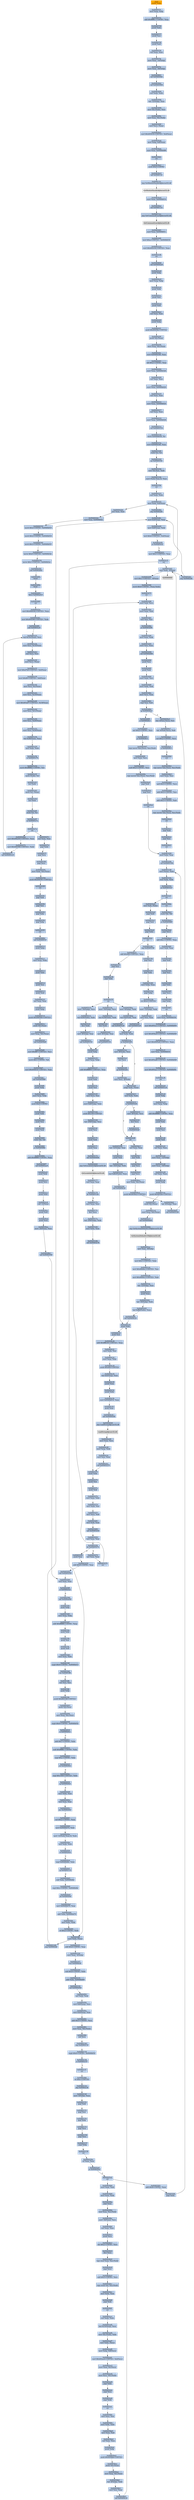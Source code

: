 digraph G {
node[shape=rectangle,style=filled,fillcolor=lightsteelblue,color=lightsteelblue]
bgcolor="transparent"
a0x004097f0pushl_ebp[label="start\npushl %ebp",color="lightgrey",fillcolor="orange"];
a0x004097f1movl_esp_ebp[label="0x004097f1\nmovl %esp, %ebp"];
a0x004097f3addl_0xffffffccUINT8_esp[label="0x004097f3\naddl $0xffffffcc<UINT8>, %esp"];
a0x004097f6pushl_ebx[label="0x004097f6\npushl %ebx"];
a0x004097f7pushl_esi[label="0x004097f7\npushl %esi"];
a0x004097f8pushl_edi[label="0x004097f8\npushl %edi"];
a0x004097f9xorl_eax_eax[label="0x004097f9\nxorl %eax, %eax"];
a0x004097fbmovl_eax__16ebp_[label="0x004097fb\nmovl %eax, -16(%ebp)"];
a0x004097femovl_eax__36ebp_[label="0x004097fe\nmovl %eax, -36(%ebp)"];
a0x00409801call_0x004030dc[label="0x00409801\ncall 0x004030dc"];
a0x004030dccall_0x00403094[label="0x004030dc\ncall 0x00403094"];
a0x00403094xorl_edx_edx[label="0x00403094\nxorl %edx, %edx"];
a0x00403096leal__12ebp__eax[label="0x00403096\nleal -12(%ebp), %eax"];
a0x00403099movl_fs_edx__ecx[label="0x00403099\nmovl %fs:(%edx), %ecx"];
a0x0040309cmovl_eax_fs_edx_[label="0x0040309c\nmovl %eax, %fs:(%edx)"];
a0x0040309fmovl_ecx_eax_[label="0x0040309f\nmovl %ecx, (%eax)"];
a0x004030a1movl_0x403018UINT32_0x4eax_[label="0x004030a1\nmovl $0x403018<UINT32>, 0x4(%eax)"];
a0x004030a8movl_ebp_0x8eax_[label="0x004030a8\nmovl %ebp, 0x8(%eax)"];
a0x004030abmovl_eax_0x0040b488[label="0x004030ab\nmovl %eax, 0x0040b488"];
a0x004030b1ret[label="0x004030b1\nret"];
a0x004030e1pushl_0x0UINT8[label="0x004030e1\npushl $0x0<UINT8>"];
a0x004030e3call_0x004011fc[label="0x004030e3\ncall 0x004011fc"];
a0x004011fcjmp_GetModuleHandleA_kernel32_dll[label="0x004011fc\njmp GetModuleHandleA@kernel32.dll"];
GetModuleHandleA_kernel32_dll[label="GetModuleHandleA@kernel32.dll",color="lightgrey",fillcolor="lightgrey"];
a0x004030e8movl_eax_0x0040b014[label="0x004030e8\nmovl %eax, 0x0040b014"];
a0x004030eecall_0x004011ec[label="0x004030ee\ncall 0x004011ec"];
a0x004011ecjmp_GetCommandLineA_kernel32_dll[label="0x004011ec\njmp GetCommandLineA@kernel32.dll"];
GetCommandLineA_kernel32_dll[label="GetCommandLineA@kernel32.dll",color="lightgrey",fillcolor="lightgrey"];
a0x004030f3movl_eax_0x0040b01c[label="0x004030f3\nmovl %eax, 0x0040b01c"];
a0x004030f9movl_0xaUINT32_0x0040b018[label="0x004030f9\nmovl $0xa<UINT32>, 0x0040b018"];
a0x00403103movl_0x402e34UINT32_eax[label="0x00403103\nmovl $0x402e34<UINT32>, %eax"];
a0x00403108ret[label="0x00403108\nret"];
a0x00409806call_0x004042e8[label="0x00409806\ncall 0x004042e8"];
a0x004042e8pushl_ebp[label="0x004042e8\npushl %ebp"];
a0x004042e9movl_esp_ebp[label="0x004042e9\nmovl %esp, %ebp"];
a0x004042ebpushl_ebx[label="0x004042eb\npushl %ebx"];
a0x004042ecpushl_esi[label="0x004042ec\npushl %esi"];
a0x004042edpushl_edi[label="0x004042ed\npushl %edi"];
a0x004042eexorl_eax_eax[label="0x004042ee\nxorl %eax, %eax"];
a0x004042f0pushl_ebp[label="0x004042f0\npushl %ebp"];
a0x004042f1pushl_0x40438aUINT32[label="0x004042f1\npushl $0x40438a<UINT32>"];
a0x004042f6pushl_fs_eax_[label="0x004042f6\npushl %fs:(%eax)"];
a0x004042f9movl_esp_fs_eax_[label="0x004042f9\nmovl %esp, %fs:(%eax)"];
a0x004042fcmovl_0x0040b3d0_eax[label="0x004042fc\nmovl 0x0040b3d0, %eax"];
a0x00404301shll_0x2UINT8_eax[label="0x00404301\nshll $0x2<UINT8>, %eax"];
a0x00404304movl_eax_0x0040b3d4[label="0x00404304\nmovl %eax, 0x0040b3d4"];
a0x00404309xorl_eax_eax[label="0x00404309\nxorl %eax, %eax"];
a0x0040430bmovl_eax_0x0040b020[label="0x0040430b\nmovl %eax, 0x0040b020"];
a0x00404310xorl_eax_eax[label="0x00404310\nxorl %eax, %eax"];
a0x00404312movl_eax_0x0040b024[label="0x00404312\nmovl %eax, 0x0040b024"];
a0x00404317xorl_eax_eax[label="0x00404317\nxorl %eax, %eax"];
a0x00404319movl_eax_0x0040b028[label="0x00404319\nmovl %eax, 0x0040b028"];
a0x0040431ecall_0x00403154[label="0x0040431e\ncall 0x00403154"];
a0x00403154movb_0x0040b030_cl[label="0x00403154\nmovb 0x0040b030, %cl"];
a0x0040315amovl_0x0040b3d0_eax[label="0x0040315a\nmovl 0x0040b3d0, %eax"];
a0x00403160testb_cl_cl[label="0x00403160\ntestb %cl, %cl"];
a0x00403162jne_0x0040318c[label="0x00403162\njne 0x0040318c"];
a0x00403164movl_fs_0x2c_edx[label="0x00403164\nmovl %fs:0x2c, %edx"];
a0x0040316bmovl_edxeax4__eax[label="0x0040316b\nmovl (%edx,%eax,4), %eax"];
a0x0040316eret[label="0x0040316e\nret"];
a0x00404323xorl_edx_edx[label="0x00404323\nxorl %edx, %edx"];
a0x00404325movl_edx_0x4eax_[label="0x00404325\nmovl %edx, 0x4(%eax)"];
a0x0040438ajmp_0x00402dfc[label="0x0040438a\njmp 0x00402dfc"];
a0x00402dfcmovl_0x4esp__eax[label="0x00402dfc\nmovl 0x4(%esp), %eax"];
a0x00402e00movl_0x8esp__edx[label="0x00402e00\nmovl 0x8(%esp), %edx"];
a0x00402e04testl_0x6UINT32_0x4eax_[label="0x00402e04\ntestl $0x6<UINT32>, 0x4(%eax)"];
a0x00402e0bje_0x00402e2c[label="0x00402e0b\nje 0x00402e2c"];
a0x00402e2cmovl_0x1UINT32_eax[label="0x00402e2c\nmovl $0x1<UINT32>, %eax"];
a0x00402e31ret[label="0x00402e31\nret"];
a0x0040432bxorl_eax_eax[label="0x0040432b\nxorl %eax, %eax"];
a0x0040432dmovl_eax_0x0040b02c[label="0x0040432d\nmovl %eax, 0x0040b02c"];
a0x00404332movb_0x2UINT8_0x0040b033[label="0x00404332\nmovb $0x2<UINT8>, 0x0040b033"];
a0x00404339movb_0x2UINT8_0x0040b034[label="0x00404339\nmovb $0x2<UINT8>, 0x0040b034"];
a0x00404340movb_0x3UINT8_0x0040b035[label="0x00404340\nmovb $0x3<UINT8>, 0x0040b035"];
a0x00404347movw_0x0UINT16_0x0040b3dc[label="0x00404347\nmovw $0x0<UINT16>, 0x0040b3dc"];
a0x00404350movw_0x1UINT16_0x0040b3ec[label="0x00404350\nmovw $0x1<UINT16>, 0x0040b3ec"];
a0x00404359call_0x0040285c[label="0x00404359\ncall 0x0040285c"];
a0x0040285cfninit_[label="0x0040285c\nfninit "];
a0x0040285efwait_[label="0x0040285e\nfwait "];
a0x0040285ffldcw_0x0040a010[label="0x0040285f\nfldcw 0x0040a010"];
a0x00402865ret[label="0x00402865\nret"];
a0x0040435emovl_0x40b038UINT32_eax[label="0x0040435e\nmovl $0x40b038<UINT32>, %eax"];
a0x00404363movl_0x404398UINT32_edx[label="0x00404363\nmovl $0x404398<UINT32>, %edx"];
a0x00404368call_0x00403c25[label="0x00404368\ncall 0x00403c25"];
a0x00403c25leal_0x14ceax__ecx[label="0x00403c25\nleal 0x14c(%eax), %ecx"];
a0x00403c2bmovl_ecx_0x14eax_[label="0x00403c2b\nmovl %ecx, 0x14(%eax)"];
a0x00403c2exorl_ecx_ecx[label="0x00403c2e\nxorl %ecx, %ecx"];
a0x00403c30movl_ecx_eax_[label="0x00403c30\nmovl %ecx, (%eax)"];
a0x00403c32movl_0xd7b0UINT32_0x4eax_[label="0x00403c32\nmovl $0xd7b0<UINT32>, 0x4(%eax)"];
a0x00403c39movl_0x80UINT32_0x8eax_[label="0x00403c39\nmovl $0x80<UINT32>, 0x8(%eax)"];
a0x00403c40movl_ecx_0xceax_[label="0x00403c40\nmovl %ecx, 0xc(%eax)"];
a0x00403c43movl_ecx_0x10eax_[label="0x00403c43\nmovl %ecx, 0x10(%eax)"];
a0x00403c46movl_0x403a97UINT32_0x18eax_[label="0x00403c46\nmovl $0x403a97<UINT32>, 0x18(%eax)"];
a0x00403c4dmovl_ecx_0x1ceax_[label="0x00403c4d\nmovl %ecx, 0x1c(%eax)"];
a0x00403c50movl_ecx_0x20eax_[label="0x00403c50\nmovl %ecx, 0x20(%eax)"];
a0x00403c53movl_ecx_0x24eax_[label="0x00403c53\nmovl %ecx, 0x24(%eax)"];
a0x00403c56leal_0x48eax__eax[label="0x00403c56\nleal 0x48(%eax), %eax"];
a0x00403c59testl_edx_edx[label="0x00403c59\ntestl %edx, %edx"];
a0x00403c5bje_0x00403c78[label="0x00403c5b\nje 0x00403c78"];
a0x00403c5dmovb_0xffffff82UINT8_ch[label="0x00403c5d\nmovb $0xffffff82<UINT8>, %ch"];
a0x00403c5fmovb_edx__cl[label="0x00403c5f\nmovb (%edx), %cl"];
a0x00403c61incl_edx[label="0x00403c61\nincl %edx"];
a0x00403c62movb_cl_eax_[label="0x00403c62\nmovb %cl, (%eax)"];
a0x00403c64incl_eax[label="0x00403c64\nincl %eax"];
a0x00403c65testb_cl_cl[label="0x00403c65\ntestb %cl, %cl"];
a0x00403c67je_0x00403c7a[label="0x00403c67\nje 0x00403c7a"];
a0x00403c7aret[label="0x00403c7a\nret"];
a0x0040436dmovl_0x40b204UINT32_eax[label="0x0040436d\nmovl $0x40b204<UINT32>, %eax"];
a0x00404372movl_0x404398UINT32_edx[label="0x00404372\nmovl $0x404398<UINT32>, %edx"];
a0x00404377call_0x00403c25[label="0x00404377\ncall 0x00403c25"];
a0x0040437cxorl_eax_eax[label="0x0040437c\nxorl %eax, %eax"];
a0x0040437epopl_edx[label="0x0040437e\npopl %edx"];
a0x0040437fpopl_ecx[label="0x0040437f\npopl %ecx"];
a0x00404380popl_ecx[label="0x00404380\npopl %ecx"];
a0x00404381movl_edx_fs_eax_[label="0x00404381\nmovl %edx, %fs:(%eax)"];
a0x00404384pushl_0x404391UINT32[label="0x00404384\npushl $0x404391<UINT32>"];
a0x00404389ret[label="0x00404389\nret"];
a0x00404391popl_edi[label="0x00404391\npopl %edi"];
a0x00404392popl_esi[label="0x00404392\npopl %esi"];
a0x00404393popl_ebx[label="0x00404393\npopl %ebx"];
a0x00404394popl_ebp[label="0x00404394\npopl %ebp"];
a0x00404395ret[label="0x00404395\nret"];
a0x0040980bcall_0x00406510[label="0x0040980b\ncall 0x00406510"];
a0x00406510pushl_ebp[label="0x00406510\npushl %ebp"];
a0x00406511movl_esp_ebp[label="0x00406511\nmovl %esp, %ebp"];
a0x00406513pushl_ebx[label="0x00406513\npushl %ebx"];
a0x00406514pushl_esi[label="0x00406514\npushl %esi"];
a0x00406515pushl_edi[label="0x00406515\npushl %edi"];
a0x00406516xorl_eax_eax[label="0x00406516\nxorl %eax, %eax"];
a0x00406518pushl_ebp[label="0x00406518\npushl %ebp"];
a0x00406519pushl_0x406546UINT32[label="0x00406519\npushl $0x406546<UINT32>"];
a0x0040651epushl_fs_eax_[label="0x0040651e\npushl %fs:(%eax)"];
a0x00406521movl_esp_fs_eax_[label="0x00406521\nmovl %esp, %fs:(%eax)"];
a0x00406524call_0x00405bf0[label="0x00406524\ncall 0x00405bf0"];
a0x00405bf0movl_0xff87UINT32_ecx[label="0x00405bf0\nmovl $0xff87<UINT32>, %ecx"];
a0x00405bf5movb_0x1UINT8_dl[label="0x00405bf5\nmovb $0x1<UINT8>, %dl"];
a0x00405bf7movl_0x404634UINT32_eax[label="0x00405bf7\nmovl $0x404634<UINT32>, %eax"];
a0x00405bfccall_0x00405888[label="0x00405bfc\ncall 0x00405888"];
a0x00405888pushl_ebp[label="0x00405888\npushl %ebp"];
a0x00405889movl_esp_ebp[label="0x00405889\nmovl %esp, %ebp"];
a0x0040588bpushl_0x0UINT8[label="0x0040588b\npushl $0x0<UINT8>"];
a0x0040588dpushl_ebx[label="0x0040588d\npushl %ebx"];
a0x0040588epushl_esi[label="0x0040588e\npushl %esi"];
a0x0040588fpushl_edi[label="0x0040588f\npushl %edi"];
a0x00405890testb_dl_dl[label="0x00405890\ntestb %dl, %dl"];
a0x00405892je_0x0040589c[label="0x00405892\nje 0x0040589c"];
a0x00405894addl_0xfffffff0UINT8_esp[label="0x00405894\naddl $0xfffffff0<UINT8>, %esp"];
a0x00405897call_0x00402ac8[label="0x00405897\ncall 0x00402ac8"];
a0x00402ac8pushl_edx[label="0x00402ac8\npushl %edx"];
a0x00402ac9pushl_ecx[label="0x00402ac9\npushl %ecx"];
a0x00402acapushl_ebx[label="0x00402aca\npushl %ebx"];
a0x00402acbcall__12eax_[label="0x00402acb\ncall -12(%eax)"];
a0x004028acpushl_edi[label="0x004028ac\npushl %edi"];
a0x004028adpushl_eax[label="0x004028ad\npushl %eax"];
a0x004028aemovl__24eax__eax[label="0x004028ae\nmovl -24(%eax), %eax"];
a0x004028b1call_0x00402594[label="0x004028b1\ncall 0x00402594"];
a0x00402594testl_eax_eax[label="0x00402594\ntestl %eax, %eax"];
a0x00402596je_0x004025a2[label="0x00402596\nje 0x004025a2"];
a0x00402598call_0x0040a004[label="0x00402598\ncall 0x0040a004"];
a0x00401fd4pushl_ebp[label="0x00401fd4\npushl %ebp"];
a0x00401fd5movl_esp_ebp[label="0x00401fd5\nmovl %esp, %ebp"];
a0x00401fd7addl_0xfffffff8UINT8_esp[label="0x00401fd7\naddl $0xfffffff8<UINT8>, %esp"];
a0x00401fdapushl_ebx[label="0x00401fda\npushl %ebx"];
a0x00401fdbpushl_esi[label="0x00401fdb\npushl %esi"];
a0x00401fdcpushl_edi[label="0x00401fdc\npushl %edi"];
a0x00401fddmovl_eax_ebx[label="0x00401fdd\nmovl %eax, %ebx"];
a0x00401fdfcmpb_0x0UINT8_0x0040b415[label="0x00401fdf\ncmpb $0x0<UINT8>, 0x0040b415"];
a0x00401fe6jne_0x00401ffb[label="0x00401fe6\njne 0x00401ffb"];
a0x00401ffbxorl_esi_esi[label="0x00401ffb\nxorl %esi, %esi"];
a0x00401ffdpushl_ebp[label="0x00401ffd\npushl %ebp"];
a0x00401ffepushl_0x402148UINT32[label="0x00401ffe\npushl $0x402148<UINT32>"];
a0x00402003pushl_fs_esi_[label="0x00402003\npushl %fs:(%esi)"];
a0x00402006movl_esp_fs_esi_[label="0x00402006\nmovl %esp, %fs:(%esi)"];
a0x00402009cmpb_0x0UINT8_0x0040b032[label="0x00402009\ncmpb $0x0<UINT8>, 0x0040b032"];
a0x00402010je_0x0040201c[label="0x00402010\nje 0x0040201c"];
a0x0040201caddl_0x7UINT8_ebx[label="0x0040201c\naddl $0x7<UINT8>, %ebx"];
a0x0040201fandl_0xfffffffcUINT8_ebx[label="0x0040201f\nandl $0xfffffffc<UINT8>, %ebx"];
a0x00402022cmpl_0xcUINT8_ebx[label="0x00402022\ncmpl $0xc<UINT8>, %ebx"];
a0x00402025jnl_0x0040202c[label="0x00402025\njnl 0x0040202c"];
a0x0040202ccmpl_0x1000UINT32_ebx[label="0x0040202c\ncmpl $0x1000<UINT32>, %ebx"];
a0x00402032jg_0x004020cb[label="0x00402032\njg 0x004020cb"];
a0x00402038movl_ebx_eax[label="0x00402038\nmovl %ebx, %eax"];
a0x0040203atestl_eax_eax[label="0x0040203a\ntestl %eax, %eax"];
a0x0040203cjns_0x00402041[label="0x0040203c\njns 0x00402041"];
a0x00402041sarl_0x2UINT8_eax[label="0x00402041\nsarl $0x2<UINT8>, %eax"];
a0x00402044movl_0x0040b474_edx[label="0x00402044\nmovl 0x0040b474, %edx"];
a0x0040204amovl__12edxeax4__edx[label="0x0040204a\nmovl -12(%edx,%eax,4), %edx"];
a0x0040204etestl_edx_edx[label="0x0040204e\ntestl %edx, %edx"];
a0x00402050je_0x004020cb[label="0x00402050\nje 0x004020cb"];
a0x004020cbcmpl_0x0040b46c_ebx[label="0x004020cb\ncmpl 0x0040b46c, %ebx"];
a0x004020d1jg_0x0040211d[label="0x004020d1\njg 0x0040211d"];
a0x004020d3subl_ebx_0x0040b46c[label="0x004020d3\nsubl %ebx, 0x0040b46c"];
a0x004020d9cmpl_0xcUINT8_0x0040b46c[label="0x004020d9\ncmpl $0xc<UINT8>, 0x0040b46c"];
a0x004020e0jnl_0x004020ef[label="0x004020e0\njnl 0x004020ef"];
a0x004020efmovl_0x0040b470_eax[label="0x004020ef\nmovl 0x0040b470, %eax"];
a0x004020f4addl_ebx_0x0040b470[label="0x004020f4\naddl %ebx, 0x0040b470"];
a0x004020famovl_ebx_edx[label="0x004020fa\nmovl %ebx, %edx"];
a0x004020fcorl_0x2UINT8_edx[label="0x004020fc\norl $0x2<UINT8>, %edx"];
a0x004020ffmovl_edx_eax_[label="0x004020ff\nmovl %edx, (%eax)"];
a0x00402148jmp_0x00402dfc[label="0x00402148\njmp 0x00402dfc"];
a0x00402101addl_0x4UINT8_eax[label="0x00402101\naddl $0x4<UINT8>, %eax"];
a0x00402104movl_eax__4ebp_[label="0x00402104\nmovl %eax, -4(%ebp)"];
a0x00402107incl_0x0040b3fc[label="0x00402107\nincl 0x0040b3fc"];
a0x0040210dsubl_0x4UINT8_ebx[label="0x0040210d\nsubl $0x4<UINT8>, %ebx"];
a0x00402110addl_ebx_0x0040b400[label="0x00402110\naddl %ebx, 0x0040b400"];
a0x00402116call_0x00402f54[label="0x00402116\ncall 0x00402f54"];
a0x00402f54xorl_edx_edx[label="0x00402f54\nxorl %edx, %edx"];
a0x00402f56movl_0x8esp__ecx[label="0x00402f56\nmovl 0x8(%esp), %ecx"];
a0x00402f5amovl_0x4esp__eax[label="0x00402f5a\nmovl 0x4(%esp), %eax"];
a0x00402f5eaddl_0x5UINT8_ecx[label="0x00402f5e\naddl $0x5<UINT8>, %ecx"];
a0x00402f61movl_eax_fs_edx_[label="0x00402f61\nmovl %eax, %fs:(%edx)"];
a0x00402f64call_ecx[label="0x00402f64\ncall %ecx"];
a0x0040214djmp_0x00402134[label="0x0040214d\njmp 0x00402134"];
a0x00402134cmpb_0x0UINT8_0x0040b032[label="0x00402134\ncmpb $0x0<UINT8>, 0x0040b032"];
a0x0040213bje_0x00402147[label="0x0040213b\nje 0x00402147"];
a0x00402147ret[label="0x00402147\nret"];
a0x00402f66ret_0xcUINT16[label="0x00402f66\nret $0xc<UINT16>"];
a0x0040211bjmp_0x0040214f[label="0x0040211b\njmp 0x0040214f"];
a0x0040214fmovl__4ebp__eax[label="0x0040214f\nmovl -4(%ebp), %eax"];
a0x00402152popl_edi[label="0x00402152\npopl %edi"];
a0x00402153popl_esi[label="0x00402153\npopl %esi"];
a0x00402154popl_ebx[label="0x00402154\npopl %ebx"];
a0x00402155popl_ecx[label="0x00402155\npopl %ecx"];
a0x00402156popl_ecx[label="0x00402156\npopl %ecx"];
a0x00402157popl_ebp[label="0x00402157\npopl %ebp"];
a0x00402158ret[label="0x00402158\nret"];
a0x0040259eorl_eax_eax[label="0x0040259e\norl %eax, %eax"];
a0x004025a0je_0x004025a3[label="0x004025a0\nje 0x004025a3"];
a0x004025a2ret[label="0x004025a2\nret"];
a0x004028b6movl_eax_edi[label="0x004028b6\nmovl %eax, %edi"];
a0x004028b8movl_eax_edx[label="0x004028b8\nmovl %eax, %edx"];
a0x004028bapopl_eax[label="0x004028ba\npopl %eax"];
a0x004028bbstosl_eax_es_edi_[label="0x004028bb\nstosl %eax, %es:(%edi)"];
a0x004028bcmovl__24eax__ecx[label="0x004028bc\nmovl -24(%eax), %ecx"];
a0x004028bfxorl_eax_eax[label="0x004028bf\nxorl %eax, %eax"];
a0x004028c1pushl_ecx[label="0x004028c1\npushl %ecx"];
a0x004028c2shrl_0x2UINT8_ecx[label="0x004028c2\nshrl $0x2<UINT8>, %ecx"];
a0x004028c5decl_ecx[label="0x004028c5\ndecl %ecx"];
a0x004028c6repz_stosl_eax_es_edi_[label="0x004028c6\nrepz stosl %eax, %es:(%edi)"];
a0x004028c8popl_ecx[label="0x004028c8\npopl %ecx"];
a0x004028c9andl_0x3UINT8_ecx[label="0x004028c9\nandl $0x3<UINT8>, %ecx"];
a0x004028ccrepz_stosb_al_es_edi_[label="0x004028cc\nrepz stosb %al, %es:(%edi)"];
a0x004028cemovl_edx_eax[label="0x004028ce\nmovl %edx, %eax"];
a0x004028d0popl_edi[label="0x004028d0\npopl %edi"];
a0x004028d1ret[label="0x004028d1\nret"];
a0x00402acexorl_edx_edx[label="0x00402ace\nxorl %edx, %edx"];
a0x00402ad0leal_0x10esp__ecx[label="0x00402ad0\nleal 0x10(%esp), %ecx"];
a0x00402ad4movl_fs_edx__ebx[label="0x00402ad4\nmovl %fs:(%edx), %ebx"];
a0x00402ad7movl_ebx_ecx_[label="0x00402ad7\nmovl %ebx, (%ecx)"];
a0x00402ad9movl_ebp_0x8ecx_[label="0x00402ad9\nmovl %ebp, 0x8(%ecx)"];
a0x00402adcmovl_0x402aedUINT32_0x4ecx_[label="0x00402adc\nmovl $0x402aed<UINT32>, 0x4(%ecx)"];
a0x00402ae3movl_eax_0xcecx_[label="0x00402ae3\nmovl %eax, 0xc(%ecx)"];
a0x00402ae6movl_ecx_fs_edx_[label="0x00402ae6\nmovl %ecx, %fs:(%edx)"];
a0x00402ae9popl_ebx[label="0x00402ae9\npopl %ebx"];
a0x00402aeapopl_ecx[label="0x00402aea\npopl %ecx"];
a0x00402aebpopl_edx[label="0x00402aeb\npopl %edx"];
a0x00402aecret[label="0x00402aec\nret"];
a0x0040589cmovl_ecx_esi[label="0x0040589c\nmovl %ecx, %esi"];
a0x0040589emovl_edx_ebx[label="0x0040589e\nmovl %edx, %ebx"];
a0x004058a0movl_eax_edi[label="0x004058a0\nmovl %eax, %edi"];
a0x004058a2xorl_eax_eax[label="0x004058a2\nxorl %eax, %eax"];
a0x004058a4pushl_ebp[label="0x004058a4\npushl %ebp"];
a0x004058a5pushl_0x4058dbUINT32[label="0x004058a5\npushl $0x4058db<UINT32>"];
a0x004058aapushl_fs_eax_[label="0x004058aa\npushl %fs:(%eax)"];
a0x004058admovl_esp_fs_eax_[label="0x004058ad\nmovl %esp, %fs:(%eax)"];
a0x004058b0leal__4ebp__edx[label="0x004058b0\nleal -4(%ebp), %edx"];
a0x004058b3movl_esi_eax[label="0x004058b3\nmovl %esi, %eax"];
a0x004058b5call_0x00404c24[label="0x004058b5\ncall 0x00404c24"];
a0x00404c24pushl_ebx[label="0x00404c24\npushl %ebx"];
a0x00404c25pushl_esi[label="0x00404c25\npushl %esi"];
a0x00404c26addl_0xfffffc00UINT32_esp[label="0x00404c26\naddl $0xfffffc00<UINT32>, %esp"];
a0x00404c2cmovl_edx_esi[label="0x00404c2c\nmovl %edx, %esi"];
a0x00404c2emovl_eax_ebx[label="0x00404c2e\nmovl %eax, %ebx"];
a0x00404c30pushl_0x400UINT32[label="0x00404c30\npushl $0x400<UINT32>"];
a0x00404c35leal_0x4esp__eax[label="0x00404c35\nleal 0x4(%esp), %eax"];
a0x00404c39pushl_eax[label="0x00404c39\npushl %eax"];
a0x00404c3apushl_ebx[label="0x00404c3a\npushl %ebx"];
a0x00404c3bmovl_0x0040b014_eax[label="0x00404c3b\nmovl 0x0040b014, %eax"];
a0x00404c40pushl_eax[label="0x00404c40\npushl %eax"];
a0x00404c41call_0x00404544[label="0x00404c41\ncall 0x00404544"];
a0x00404544jmp_LoadStringA_user32_dll[label="0x00404544\njmp LoadStringA@user32.dll"];
LoadStringA_user32_dll[label="LoadStringA@user32.dll",color="lightgrey",fillcolor="lightgrey"];
a0x00404c46movl_eax_ecx[label="0x00404c46\nmovl %eax, %ecx"];
a0x00404c48movl_esp_edx[label="0x00404c48\nmovl %esp, %edx"];
a0x00404c4amovl_esi_eax[label="0x00404c4a\nmovl %esi, %eax"];
a0x00404c4ccall_0x00403278[label="0x00404c4c\ncall 0x00403278"];
a0x00403278pushl_ebx[label="0x00403278\npushl %ebx"];
a0x00403279pushl_esi[label="0x00403279\npushl %esi"];
a0x0040327apushl_edi[label="0x0040327a\npushl %edi"];
a0x0040327bmovl_eax_ebx[label="0x0040327b\nmovl %eax, %ebx"];
a0x0040327dmovl_edx_esi[label="0x0040327d\nmovl %edx, %esi"];
a0x0040327fmovl_ecx_edi[label="0x0040327f\nmovl %ecx, %edi"];
a0x00403281movl_edi_eax[label="0x00403281\nmovl %edi, %eax"];
a0x00403283call_0x00403254[label="0x00403283\ncall 0x00403254"];
a0x00403254testl_eax_eax[label="0x00403254\ntestl %eax, %eax"];
a0x00403256jle_0x00403274[label="0x00403256\njle 0x00403274"];
a0x00403274xorl_eax_eax[label="0x00403274\nxorl %eax, %eax"];
a0x00403276ret[label="0x00403276\nret"];
a0x00403288movl_edi_ecx[label="0x00403288\nmovl %edi, %ecx"];
a0x0040328amovl_eax_edi[label="0x0040328a\nmovl %eax, %edi"];
a0x0040328ctestl_esi_esi[label="0x0040328c\ntestl %esi, %esi"];
a0x0040328eje_0x00403299[label="0x0040328e\nje 0x00403299"];
a0x00403290movl_eax_edx[label="0x00403290\nmovl %eax, %edx"];
a0x00403292movl_esi_eax[label="0x00403292\nmovl %esi, %eax"];
a0x00403294call_0x00402684[label="0x00403294\ncall 0x00402684"];
a0x00402684pushl_esi[label="0x00402684\npushl %esi"];
a0x00402685pushl_edi[label="0x00402685\npushl %edi"];
a0x00402686movl_eax_esi[label="0x00402686\nmovl %eax, %esi"];
a0x00402688movl_edx_edi[label="0x00402688\nmovl %edx, %edi"];
a0x0040268amovl_ecx_eax[label="0x0040268a\nmovl %ecx, %eax"];
a0x0040268ccmpl_esi_edi[label="0x0040268c\ncmpl %esi, %edi"];
a0x0040268ejg_0x004026a3[label="0x0040268e\njg 0x004026a3"];
a0x00402690je_0x004026c1[label="0x00402690\nje 0x004026c1"];
a0x00402692sarl_0x2UINT8_ecx[label="0x00402692\nsarl $0x2<UINT8>, %ecx"];
a0x00402695js_0x004026c1[label="0x00402695\njs 0x004026c1"];
a0x00402697repz_movsl_ds_esi__es_edi_[label="0x00402697\nrepz movsl %ds:(%esi), %es:(%edi)"];
a0x00402699movl_eax_ecx[label="0x00402699\nmovl %eax, %ecx"];
a0x0040269bandl_0x3UINT8_ecx[label="0x0040269b\nandl $0x3<UINT8>, %ecx"];
a0x0040269erepz_movsb_ds_esi__es_edi_[label="0x0040269e\nrepz movsb %ds:(%esi), %es:(%edi)"];
a0x004026a0popl_edi[label="0x004026a0\npopl %edi"];
a0x004026a1popl_esi[label="0x004026a1\npopl %esi"];
a0x004026a2ret[label="0x004026a2\nret"];
a0x00403299movl_ebx_eax[label="0x00403299\nmovl %ebx, %eax"];
a0x0040329bcall_0x00403198[label="0x0040329b\ncall 0x00403198"];
a0x00403198movl_eax__edx[label="0x00403198\nmovl (%eax), %edx"];
a0x0040319atestl_edx_edx[label="0x0040319a\ntestl %edx, %edx"];
a0x0040319cje_0x004031b7[label="0x0040319c\nje 0x004031b7"];
a0x004031b7ret[label="0x004031b7\nret"];
a0x004032a0movl_edi_ebx_[label="0x004032a0\nmovl %edi, (%ebx)"];
a0x004032a2popl_edi[label="0x004032a2\npopl %edi"];
a0x004032a3popl_esi[label="0x004032a3\npopl %esi"];
a0x004032a4popl_ebx[label="0x004032a4\npopl %ebx"];
a0x004032a5ret[label="0x004032a5\nret"];
a0x00404c51addl_0x400UINT32_esp[label="0x00404c51\naddl $0x400<UINT32>, %esp"];
a0x00404c57popl_esi[label="0x00404c57\npopl %esi"];
a0x00404c58popl_ebx[label="0x00404c58\npopl %ebx"];
a0x00404c59ret[label="0x00404c59\nret"];
a0x004058bamovl__4ebp__edx[label="0x004058ba\nmovl -4(%ebp), %edx"];
a0x004058bdleal_0x4edi__eax[label="0x004058bd\nleal 0x4(%edi), %eax"];
a0x004058c0call_0x004031e8[label="0x004058c0\ncall 0x004031e8"];
a0x004031e8testl_edx_edx[label="0x004031e8\ntestl %edx, %edx"];
a0x004031eaje_0x0040320f[label="0x004031ea\nje 0x0040320f"];
a0x0040320fxchgl_edx_eax_[label="0x0040320f\nxchgl %edx, (%eax)"];
a0x00403211testl_edx_edx[label="0x00403211\ntestl %edx, %edx"];
a0x00403213je_0x00403228[label="0x00403213\nje 0x00403228"];
a0x00403228ret[label="0x00403228\nret"];
a0x004058c5xorl_eax_eax[label="0x004058c5\nxorl %eax, %eax"];
a0x004058c7popl_edx[label="0x004058c7\npopl %edx"];
a0x004058c8popl_ecx[label="0x004058c8\npopl %ecx"];
a0x004058c9popl_ecx[label="0x004058c9\npopl %ecx"];
a0x004058camovl_edx_fs_eax_[label="0x004058ca\nmovl %edx, %fs:(%eax)"];
a0x004058cdpushl_0x4058e2UINT32[label="0x004058cd\npushl $0x4058e2<UINT32>"];
a0x004058d2leal__4ebp__eax[label="0x004058d2\nleal -4(%ebp), %eax"];
a0x004058d5call_0x00403198[label="0x004058d5\ncall 0x00403198"];
a0x004058daret[label="0x004058da\nret"];
a0x004058e2testb_bl_bl[label="0x004058e2\ntestb %bl, %bl"];
a0x004058e4je_0x004058f0[label="0x004058e4\nje 0x004058f0"];
a0x004058e6popl_fs_0[label="0x004058e6\npopl %fs:0"];
a0x004058edaddl_0xcUINT8_esp[label="0x004058ed\naddl $0xc<UINT8>, %esp"];
a0x004058f0movl_edi_eax[label="0x004058f0\nmovl %edi, %eax"];
a0x004058f2popl_edi[label="0x004058f2\npopl %edi"];
a0x004058f3popl_esi[label="0x004058f3\npopl %esi"];
a0x004058f4popl_ebx[label="0x004058f4\npopl %ebx"];
a0x004058f5popl_ecx[label="0x004058f5\npopl %ecx"];
a0x004058f6popl_ebp[label="0x004058f6\npopl %ebp"];
a0x004058f7ret[label="0x004058f7\nret"];
a0x00405c01movl_eax_0x0040b554[label="0x00405c01\nmovl %eax, 0x0040b554"];
a0x00405c06movl_0x405a1cUINT32_0x0040b004[label="0x00405c06\nmovl $0x405a1c<UINT32>, 0x0040b004"];
a0x00405c10movl_0x405be0UINT32_0x0040b000[label="0x00405c10\nmovl $0x405be0<UINT32>, 0x0040b000"];
a0x00405c1amovl_0x4045a8UINT32_eax[label="0x00405c1a\nmovl $0x4045a8<UINT32>, %eax"];
a0x00405c1fmovl_eax_0x0040b010[label="0x00405c1f\nmovl %eax, 0x0040b010"];
a0x00405c24movl_0x405ad8UINT32_0x0040b008[label="0x00405c24\nmovl $0x405ad8<UINT32>, 0x0040b008"];
a0x00405c2emovl_0x405aecUINT32_0x0040b00c[label="0x00405c2e\nmovl $0x405aec<UINT32>, 0x0040b00c"];
a0x00405c38ret[label="0x00405c38\nret"];
a0x00406529call_0x004051c8[label="0x00406529\ncall 0x004051c8"];
a0x004051c8pushl_ebp[label="0x004051c8\npushl %ebp"];
a0x004051c9movl_esp_ebp[label="0x004051c9\nmovl %esp, %ebp"];
a0x004051cbaddl_0xfffffff0UINT8_esp[label="0x004051cb\naddl $0xfffffff0<UINT8>, %esp"];
a0x004051cepushl_ebx[label="0x004051ce\npushl %ebx"];
a0x004051cfpushl_esi[label="0x004051cf\npushl %esi"];
a0x004051d0pushl_edi[label="0x004051d0\npushl %edi"];
a0x004051d1xorl_eax_eax[label="0x004051d1\nxorl %eax, %eax"];
a0x004051d3movl_eax__12ebp_[label="0x004051d3\nmovl %eax, -12(%ebp)"];
a0x004051d6movl_eax__16ebp_[label="0x004051d6\nmovl %eax, -16(%ebp)"];
a0x004051d9xorl_eax_eax[label="0x004051d9\nxorl %eax, %eax"];
a0x004051dbpushl_ebp[label="0x004051db\npushl %ebp"];
a0x004051dcpushl_0x4052feUINT32[label="0x004051dc\npushl $0x4052fe<UINT32>"];
a0x004051e1pushl_fs_eax_[label="0x004051e1\npushl %fs:(%eax)"];
a0x004051e4movl_esp_fs_eax_[label="0x004051e4\nmovl %esp, %fs:(%eax)"];
a0x004051e7call_0x00404464[label="0x004051e7\ncall 0x00404464"];
a0x00404464jmp_GetSystemDefaultLCID_kernel32_dll[label="0x00404464\njmp GetSystemDefaultLCID@kernel32.dll"];
GetSystemDefaultLCID_kernel32_dll[label="GetSystemDefaultLCID@kernel32.dll",color="lightgrey",fillcolor="lightgrey"];
a0x004051ecmovl_eax__8ebp_[label="0x004051ec\nmovl %eax, -8(%ebp)"];
a0x004051efmovl_0x1UINT32_ebx[label="0x004051ef\nmovl $0x1<UINT32>, %ebx"];
a0x004051f4movl_0x40b4bcUINT32_esi[label="0x004051f4\nmovl $0x40b4bc<UINT32>, %esi"];
a0x004051f9movl_0x40b4ecUINT32_edi[label="0x004051f9\nmovl $0x40b4ec<UINT32>, %edi"];
a0x004051feleal__12ebp__eax[label="0x004051fe\nleal -12(%ebp), %eax"];
a0x00405201pushl_eax[label="0x00405201\npushl %eax"];
a0x00405202leal__16ebp__edx[label="0x00405202\nleal -16(%ebp), %edx"];
a0x00405205leal_0xffbfebx__eax[label="0x00405205\nleal 0xffbf(%ebx), %eax"];
a0x0040520bcall_0x00404c24[label="0x0040520b\ncall 0x00404c24"];
a0x00405210movl__16ebp__ecx[label="0x00405210\nmovl -16(%ebp), %ecx"];
a0x00405213leal_0x44ebx__edx[label="0x00405213\nleal 0x44(%ebx), %edx"];
a0x00405216decl_edx[label="0x00405216\ndecl %edx"];
a0x00405217movl__8ebp__eax[label="0x00405217\nmovl -8(%ebp), %eax"];
a0x0040521acall_0x00405154[label="0x0040521a\ncall 0x00405154"];
a0x00405154pushl_ebp[label="0x00405154\npushl %ebp"];
a0x00405155movl_esp_ebp[label="0x00405155\nmovl %esp, %ebp"];
a0x00405157addl_0xffffff00UINT32_esp[label="0x00405157\naddl $0xffffff00<UINT32>, %esp"];
a0x0040515dpushl_ebx[label="0x0040515d\npushl %ebx"];
a0x0040515epushl_esi[label="0x0040515e\npushl %esi"];
a0x0040515fmovl_ecx_esi[label="0x0040515f\nmovl %ecx, %esi"];
a0x00405161movl_0x8ebp__ebx[label="0x00405161\nmovl 0x8(%ebp), %ebx"];
a0x00405164pushl_0x100UINT32[label="0x00405164\npushl $0x100<UINT32>"];
a0x00405169leal__256ebp__ecx[label="0x00405169\nleal -256(%ebp), %ecx"];
a0x0040516fpushl_ecx[label="0x0040516f\npushl %ecx"];
a0x00405170pushl_edx[label="0x00405170\npushl %edx"];
a0x00405171pushl_eax[label="0x00405171\npushl %eax"];
a0x00405172call_0x00404444[label="0x00405172\ncall 0x00404444"];
a0x00404444jmp_GetLocaleInfoA_kernel32_dll[label="0x00404444\njmp GetLocaleInfoA@kernel32.dll"];
GetLocaleInfoA_kernel32_dll[label="GetLocaleInfoA@kernel32.dll",color="lightgrey",fillcolor="lightgrey"];
a0x00405177testl_eax_eax[label="0x00405177\ntestl %eax, %eax"];
a0x00405179jle_0x0040518d[label="0x00405179\njle 0x0040518d"];
a0x0040517bmovl_eax_ecx[label="0x0040517b\nmovl %eax, %ecx"];
a0x0040517ddecl_ecx[label="0x0040517d\ndecl %ecx"];
a0x0040517eleal__256ebp__edx[label="0x0040517e\nleal -256(%ebp), %edx"];
a0x00405184movl_ebx_eax[label="0x00405184\nmovl %ebx, %eax"];
a0x00405186call_0x00403278[label="0x00405186\ncall 0x00403278"];
a0x00403258pushl_eax[label="0x00403258\npushl %eax"];
a0x00403259addl_0x9UINT8_eax[label="0x00403259\naddl $0x9<UINT8>, %eax"];
a0x0040325ccall_0x00402594[label="0x0040325c\ncall 0x00402594"];
a0x00403261addl_0x8UINT8_eax[label="0x00403261\naddl $0x8<UINT8>, %eax"];
a0x00403264popl_edx[label="0x00403264\npopl %edx"];
a0x00403265movl_edx__4eax_[label="0x00403265\nmovl %edx, -4(%eax)"];
a0x004052fejmp_0x00402dfc[label="0x004052fe\njmp 0x00402dfc"];
a0x00403268movl_0x1UINT32__8eax_[label="0x00403268\nmovl $0x1<UINT32>, -8(%eax)"];
a0x0040326fmovb_0x0UINT8_eaxedx_[label="0x0040326f\nmovb $0x0<UINT8>, (%eax,%edx)"];
a0x00403273ret[label="0x00403273\nret"];
a0x004026a3leal__4esiecx__esi[label="0x004026a3\nleal -4(%esi,%ecx), %esi"];
a0x004026a7leal__4ediecx__edi[label="0x004026a7\nleal -4(%edi,%ecx), %edi"];
a0x004026absarl_0x2UINT8_ecx[label="0x004026ab\nsarl $0x2<UINT8>, %ecx"];
a0x004026aejs_0x004026c1[label="0x004026ae\njs 0x004026c1"];
a0x004026b0std_[label="0x004026b0\nstd "];
a0x004026b1repz_movsl_ds_esi__es_edi_[label="0x004026b1\nrepz movsl %ds:(%esi), %es:(%edi)"];
a0x004026b3movl_eax_ecx[label="0x004026b3\nmovl %eax, %ecx"];
a0x004026b5andl_0x3UINT8_ecx[label="0x004026b5\nandl $0x3<UINT8>, %ecx"];
a0x004026b8addl_0x3UINT8_esi[label="0x004026b8\naddl $0x3<UINT8>, %esi"];
a0x004026bbaddl_0x3UINT8_edi[label="0x004026bb\naddl $0x3<UINT8>, %edi"];
a0x004026berepz_movsb_ds_esi__es_edi_[label="0x004026be\nrepz movsb %ds:(%esi), %es:(%edi)"];
a0x004026c0cld_[label="0x004026c0\ncld "];
a0x004026c1popl_edi[label="0x004026c1\npopl %edi"];
a0x004026c2popl_esi[label="0x004026c2\npopl %esi"];
a0x004026c3ret[label="0x004026c3\nret"];
a0x0040518bjmp_0x00405196[label="0x0040518b\njmp 0x00405196"];
a0x00405196popl_esi[label="0x00405196\npopl %esi"];
a0x00405197popl_ebx[label="0x00405197\npopl %ebx"];
a0x00405198movl_ebp_esp[label="0x00405198\nmovl %ebp, %esp"];
a0x0040519apopl_ebp[label="0x0040519a\npopl %ebp"];
a0x0040519bret_0x4UINT16[label="0x0040519b\nret $0x4<UINT16>"];
a0x0040521fmovl__12ebp__edx[label="0x0040521f\nmovl -12(%ebp), %edx"];
a0x00405222movl_esi_eax[label="0x00405222\nmovl %esi, %eax"];
a0x00405224call_0x004031e8[label="0x00405224\ncall 0x004031e8"];
a0x004031ecmovl__8edx__ecx[label="0x004031ec\nmovl -8(%edx), %ecx"];
a0x004031efincl_ecx[label="0x004031ef\nincl %ecx"];
a0x004031f0jg_0x0040320c[label="0x004031f0\njg 0x0040320c"];
a0x0040320cmovl_ecx__8edx_[label="0x0040320c\nmovl %ecx, -8(%edx)"];
a0x00403215movl__8edx__ecx[label="0x00403215\nmovl -8(%edx), %ecx"];
a0x00403218decl_ecx[label="0x00403218\ndecl %ecx"];
a0x00403219jl_0x00403228[label="0x00403219\njl 0x00403228"];
a0x00405229leal__12ebp__eax[label="0x00405229\nleal -12(%ebp), %eax"];
a0x0040522cpushl_eax[label="0x0040522c\npushl %eax"];
a0x0040522dleal__16ebp__edx[label="0x0040522d\nleal -16(%ebp), %edx"];
a0x00405230leal_0xffcfebx__eax[label="0x00405230\nleal 0xffcf(%ebx), %eax"];
a0x00405236call_0x00404c24[label="0x00405236\ncall 0x00404c24"];
a0x0040523bmovl__16ebp__ecx[label="0x0040523b\nmovl -16(%ebp), %ecx"];
a0x0040523eleal_0x38ebx__edx[label="0x0040523e\nleal 0x38(%ebx), %edx"];
a0x00405241decl_edx[label="0x00405241\ndecl %edx"];
a0x00405242movl__8ebp__eax[label="0x00405242\nmovl -8(%ebp), %eax"];
a0x00405245call_0x00405154[label="0x00405245\ncall 0x00405154"];
a0x00000000[label="0x00000000",color="lightgrey",fillcolor="lightgrey"];
a0x004097f0pushl_ebp -> a0x004097f1movl_esp_ebp [color="#000000"];
a0x004097f1movl_esp_ebp -> a0x004097f3addl_0xffffffccUINT8_esp [color="#000000"];
a0x004097f3addl_0xffffffccUINT8_esp -> a0x004097f6pushl_ebx [color="#000000"];
a0x004097f6pushl_ebx -> a0x004097f7pushl_esi [color="#000000"];
a0x004097f7pushl_esi -> a0x004097f8pushl_edi [color="#000000"];
a0x004097f8pushl_edi -> a0x004097f9xorl_eax_eax [color="#000000"];
a0x004097f9xorl_eax_eax -> a0x004097fbmovl_eax__16ebp_ [color="#000000"];
a0x004097fbmovl_eax__16ebp_ -> a0x004097femovl_eax__36ebp_ [color="#000000"];
a0x004097femovl_eax__36ebp_ -> a0x00409801call_0x004030dc [color="#000000"];
a0x00409801call_0x004030dc -> a0x004030dccall_0x00403094 [color="#000000"];
a0x004030dccall_0x00403094 -> a0x00403094xorl_edx_edx [color="#000000"];
a0x00403094xorl_edx_edx -> a0x00403096leal__12ebp__eax [color="#000000"];
a0x00403096leal__12ebp__eax -> a0x00403099movl_fs_edx__ecx [color="#000000"];
a0x00403099movl_fs_edx__ecx -> a0x0040309cmovl_eax_fs_edx_ [color="#000000"];
a0x0040309cmovl_eax_fs_edx_ -> a0x0040309fmovl_ecx_eax_ [color="#000000"];
a0x0040309fmovl_ecx_eax_ -> a0x004030a1movl_0x403018UINT32_0x4eax_ [color="#000000"];
a0x004030a1movl_0x403018UINT32_0x4eax_ -> a0x004030a8movl_ebp_0x8eax_ [color="#000000"];
a0x004030a8movl_ebp_0x8eax_ -> a0x004030abmovl_eax_0x0040b488 [color="#000000"];
a0x004030abmovl_eax_0x0040b488 -> a0x004030b1ret [color="#000000"];
a0x004030b1ret -> a0x004030e1pushl_0x0UINT8 [color="#000000"];
a0x004030e1pushl_0x0UINT8 -> a0x004030e3call_0x004011fc [color="#000000"];
a0x004030e3call_0x004011fc -> a0x004011fcjmp_GetModuleHandleA_kernel32_dll [color="#000000"];
a0x004011fcjmp_GetModuleHandleA_kernel32_dll -> GetModuleHandleA_kernel32_dll [color="#000000"];
GetModuleHandleA_kernel32_dll -> a0x004030e8movl_eax_0x0040b014 [color="#000000"];
a0x004030e8movl_eax_0x0040b014 -> a0x004030eecall_0x004011ec [color="#000000"];
a0x004030eecall_0x004011ec -> a0x004011ecjmp_GetCommandLineA_kernel32_dll [color="#000000"];
a0x004011ecjmp_GetCommandLineA_kernel32_dll -> GetCommandLineA_kernel32_dll [color="#000000"];
GetCommandLineA_kernel32_dll -> a0x004030f3movl_eax_0x0040b01c [color="#000000"];
a0x004030f3movl_eax_0x0040b01c -> a0x004030f9movl_0xaUINT32_0x0040b018 [color="#000000"];
a0x004030f9movl_0xaUINT32_0x0040b018 -> a0x00403103movl_0x402e34UINT32_eax [color="#000000"];
a0x00403103movl_0x402e34UINT32_eax -> a0x00403108ret [color="#000000"];
a0x00403108ret -> a0x00409806call_0x004042e8 [color="#000000"];
a0x00409806call_0x004042e8 -> a0x004042e8pushl_ebp [color="#000000"];
a0x004042e8pushl_ebp -> a0x004042e9movl_esp_ebp [color="#000000"];
a0x004042e9movl_esp_ebp -> a0x004042ebpushl_ebx [color="#000000"];
a0x004042ebpushl_ebx -> a0x004042ecpushl_esi [color="#000000"];
a0x004042ecpushl_esi -> a0x004042edpushl_edi [color="#000000"];
a0x004042edpushl_edi -> a0x004042eexorl_eax_eax [color="#000000"];
a0x004042eexorl_eax_eax -> a0x004042f0pushl_ebp [color="#000000"];
a0x004042f0pushl_ebp -> a0x004042f1pushl_0x40438aUINT32 [color="#000000"];
a0x004042f1pushl_0x40438aUINT32 -> a0x004042f6pushl_fs_eax_ [color="#000000"];
a0x004042f6pushl_fs_eax_ -> a0x004042f9movl_esp_fs_eax_ [color="#000000"];
a0x004042f9movl_esp_fs_eax_ -> a0x004042fcmovl_0x0040b3d0_eax [color="#000000"];
a0x004042fcmovl_0x0040b3d0_eax -> a0x00404301shll_0x2UINT8_eax [color="#000000"];
a0x00404301shll_0x2UINT8_eax -> a0x00404304movl_eax_0x0040b3d4 [color="#000000"];
a0x00404304movl_eax_0x0040b3d4 -> a0x00404309xorl_eax_eax [color="#000000"];
a0x00404309xorl_eax_eax -> a0x0040430bmovl_eax_0x0040b020 [color="#000000"];
a0x0040430bmovl_eax_0x0040b020 -> a0x00404310xorl_eax_eax [color="#000000"];
a0x00404310xorl_eax_eax -> a0x00404312movl_eax_0x0040b024 [color="#000000"];
a0x00404312movl_eax_0x0040b024 -> a0x00404317xorl_eax_eax [color="#000000"];
a0x00404317xorl_eax_eax -> a0x00404319movl_eax_0x0040b028 [color="#000000"];
a0x00404319movl_eax_0x0040b028 -> a0x0040431ecall_0x00403154 [color="#000000"];
a0x0040431ecall_0x00403154 -> a0x00403154movb_0x0040b030_cl [color="#000000"];
a0x00403154movb_0x0040b030_cl -> a0x0040315amovl_0x0040b3d0_eax [color="#000000"];
a0x0040315amovl_0x0040b3d0_eax -> a0x00403160testb_cl_cl [color="#000000"];
a0x00403160testb_cl_cl -> a0x00403162jne_0x0040318c [color="#000000"];
a0x00403162jne_0x0040318c -> a0x00403164movl_fs_0x2c_edx [color="#000000",label="F"];
a0x00403164movl_fs_0x2c_edx -> a0x0040316bmovl_edxeax4__eax [color="#000000"];
a0x0040316bmovl_edxeax4__eax -> a0x0040316eret [color="#000000"];
a0x0040316eret -> a0x00404323xorl_edx_edx [color="#000000"];
a0x00404323xorl_edx_edx -> a0x00404325movl_edx_0x4eax_ [color="#000000"];
a0x00404325movl_edx_0x4eax_ -> a0x0040438ajmp_0x00402dfc [color="#000000"];
a0x0040438ajmp_0x00402dfc -> a0x00402dfcmovl_0x4esp__eax [color="#000000"];
a0x00402dfcmovl_0x4esp__eax -> a0x00402e00movl_0x8esp__edx [color="#000000"];
a0x00402e00movl_0x8esp__edx -> a0x00402e04testl_0x6UINT32_0x4eax_ [color="#000000"];
a0x00402e04testl_0x6UINT32_0x4eax_ -> a0x00402e0bje_0x00402e2c [color="#000000"];
a0x00402e0bje_0x00402e2c -> a0x00402e2cmovl_0x1UINT32_eax [color="#000000",label="T"];
a0x00402e2cmovl_0x1UINT32_eax -> a0x00402e31ret [color="#000000"];
a0x00402e31ret -> a0x00404325movl_edx_0x4eax_ [color="#000000"];
a0x00404325movl_edx_0x4eax_ -> a0x0040432bxorl_eax_eax [color="#000000"];
a0x0040432bxorl_eax_eax -> a0x0040432dmovl_eax_0x0040b02c [color="#000000"];
a0x0040432dmovl_eax_0x0040b02c -> a0x00404332movb_0x2UINT8_0x0040b033 [color="#000000"];
a0x00404332movb_0x2UINT8_0x0040b033 -> a0x00404339movb_0x2UINT8_0x0040b034 [color="#000000"];
a0x00404339movb_0x2UINT8_0x0040b034 -> a0x00404340movb_0x3UINT8_0x0040b035 [color="#000000"];
a0x00404340movb_0x3UINT8_0x0040b035 -> a0x00404347movw_0x0UINT16_0x0040b3dc [color="#000000"];
a0x00404347movw_0x0UINT16_0x0040b3dc -> a0x00404350movw_0x1UINT16_0x0040b3ec [color="#000000"];
a0x00404350movw_0x1UINT16_0x0040b3ec -> a0x00404359call_0x0040285c [color="#000000"];
a0x00404359call_0x0040285c -> a0x0040285cfninit_ [color="#000000"];
a0x0040285cfninit_ -> a0x0040285efwait_ [color="#000000"];
a0x0040285efwait_ -> a0x0040285ffldcw_0x0040a010 [color="#000000"];
a0x0040285ffldcw_0x0040a010 -> a0x00402865ret [color="#000000"];
a0x00402865ret -> a0x0040435emovl_0x40b038UINT32_eax [color="#000000"];
a0x0040435emovl_0x40b038UINT32_eax -> a0x00404363movl_0x404398UINT32_edx [color="#000000"];
a0x00404363movl_0x404398UINT32_edx -> a0x00404368call_0x00403c25 [color="#000000"];
a0x00404368call_0x00403c25 -> a0x00403c25leal_0x14ceax__ecx [color="#000000"];
a0x00403c25leal_0x14ceax__ecx -> a0x00403c2bmovl_ecx_0x14eax_ [color="#000000"];
a0x00403c2bmovl_ecx_0x14eax_ -> a0x00403c2exorl_ecx_ecx [color="#000000"];
a0x00403c2exorl_ecx_ecx -> a0x00403c30movl_ecx_eax_ [color="#000000"];
a0x00403c30movl_ecx_eax_ -> a0x00403c32movl_0xd7b0UINT32_0x4eax_ [color="#000000"];
a0x00403c32movl_0xd7b0UINT32_0x4eax_ -> a0x00403c39movl_0x80UINT32_0x8eax_ [color="#000000"];
a0x00403c39movl_0x80UINT32_0x8eax_ -> a0x00403c40movl_ecx_0xceax_ [color="#000000"];
a0x00403c40movl_ecx_0xceax_ -> a0x00403c43movl_ecx_0x10eax_ [color="#000000"];
a0x00403c43movl_ecx_0x10eax_ -> a0x00403c46movl_0x403a97UINT32_0x18eax_ [color="#000000"];
a0x00403c46movl_0x403a97UINT32_0x18eax_ -> a0x00403c4dmovl_ecx_0x1ceax_ [color="#000000"];
a0x00403c4dmovl_ecx_0x1ceax_ -> a0x00403c50movl_ecx_0x20eax_ [color="#000000"];
a0x00403c50movl_ecx_0x20eax_ -> a0x00403c53movl_ecx_0x24eax_ [color="#000000"];
a0x00403c53movl_ecx_0x24eax_ -> a0x00403c56leal_0x48eax__eax [color="#000000"];
a0x00403c56leal_0x48eax__eax -> a0x00403c59testl_edx_edx [color="#000000"];
a0x00403c59testl_edx_edx -> a0x00403c5bje_0x00403c78 [color="#000000"];
a0x00403c5bje_0x00403c78 -> a0x00403c5dmovb_0xffffff82UINT8_ch [color="#000000",label="F"];
a0x00403c5dmovb_0xffffff82UINT8_ch -> a0x00403c5fmovb_edx__cl [color="#000000"];
a0x00403c5fmovb_edx__cl -> a0x00403c61incl_edx [color="#000000"];
a0x00403c61incl_edx -> a0x00403c62movb_cl_eax_ [color="#000000"];
a0x00403c62movb_cl_eax_ -> a0x00403c64incl_eax [color="#000000"];
a0x00403c64incl_eax -> a0x00403c65testb_cl_cl [color="#000000"];
a0x00403c65testb_cl_cl -> a0x00403c67je_0x00403c7a [color="#000000"];
a0x00403c67je_0x00403c7a -> a0x00403c7aret [color="#000000",label="T"];
a0x00403c7aret -> a0x0040436dmovl_0x40b204UINT32_eax [color="#000000"];
a0x0040436dmovl_0x40b204UINT32_eax -> a0x00404372movl_0x404398UINT32_edx [color="#000000"];
a0x00404372movl_0x404398UINT32_edx -> a0x00404377call_0x00403c25 [color="#000000"];
a0x00404377call_0x00403c25 -> a0x00403c25leal_0x14ceax__ecx [color="#000000"];
a0x00403c7aret -> a0x0040437cxorl_eax_eax [color="#000000"];
a0x0040437cxorl_eax_eax -> a0x0040437epopl_edx [color="#000000"];
a0x0040437epopl_edx -> a0x0040437fpopl_ecx [color="#000000"];
a0x0040437fpopl_ecx -> a0x00404380popl_ecx [color="#000000"];
a0x00404380popl_ecx -> a0x00404381movl_edx_fs_eax_ [color="#000000"];
a0x00404381movl_edx_fs_eax_ -> a0x00404384pushl_0x404391UINT32 [color="#000000"];
a0x00404384pushl_0x404391UINT32 -> a0x00404389ret [color="#000000"];
a0x00404389ret -> a0x00404391popl_edi [color="#000000"];
a0x00404391popl_edi -> a0x00404392popl_esi [color="#000000"];
a0x00404392popl_esi -> a0x00404393popl_ebx [color="#000000"];
a0x00404393popl_ebx -> a0x00404394popl_ebp [color="#000000"];
a0x00404394popl_ebp -> a0x00404395ret [color="#000000"];
a0x00404395ret -> a0x0040980bcall_0x00406510 [color="#000000"];
a0x0040980bcall_0x00406510 -> a0x00406510pushl_ebp [color="#000000"];
a0x00406510pushl_ebp -> a0x00406511movl_esp_ebp [color="#000000"];
a0x00406511movl_esp_ebp -> a0x00406513pushl_ebx [color="#000000"];
a0x00406513pushl_ebx -> a0x00406514pushl_esi [color="#000000"];
a0x00406514pushl_esi -> a0x00406515pushl_edi [color="#000000"];
a0x00406515pushl_edi -> a0x00406516xorl_eax_eax [color="#000000"];
a0x00406516xorl_eax_eax -> a0x00406518pushl_ebp [color="#000000"];
a0x00406518pushl_ebp -> a0x00406519pushl_0x406546UINT32 [color="#000000"];
a0x00406519pushl_0x406546UINT32 -> a0x0040651epushl_fs_eax_ [color="#000000"];
a0x0040651epushl_fs_eax_ -> a0x00406521movl_esp_fs_eax_ [color="#000000"];
a0x00406521movl_esp_fs_eax_ -> a0x00406524call_0x00405bf0 [color="#000000"];
a0x00406524call_0x00405bf0 -> a0x00405bf0movl_0xff87UINT32_ecx [color="#000000"];
a0x00405bf0movl_0xff87UINT32_ecx -> a0x00405bf5movb_0x1UINT8_dl [color="#000000"];
a0x00405bf5movb_0x1UINT8_dl -> a0x00405bf7movl_0x404634UINT32_eax [color="#000000"];
a0x00405bf7movl_0x404634UINT32_eax -> a0x00405bfccall_0x00405888 [color="#000000"];
a0x00405bfccall_0x00405888 -> a0x00405888pushl_ebp [color="#000000"];
a0x00405888pushl_ebp -> a0x00405889movl_esp_ebp [color="#000000"];
a0x00405889movl_esp_ebp -> a0x0040588bpushl_0x0UINT8 [color="#000000"];
a0x0040588bpushl_0x0UINT8 -> a0x0040588dpushl_ebx [color="#000000"];
a0x0040588dpushl_ebx -> a0x0040588epushl_esi [color="#000000"];
a0x0040588epushl_esi -> a0x0040588fpushl_edi [color="#000000"];
a0x0040588fpushl_edi -> a0x00405890testb_dl_dl [color="#000000"];
a0x00405890testb_dl_dl -> a0x00405892je_0x0040589c [color="#000000"];
a0x00405892je_0x0040589c -> a0x00405894addl_0xfffffff0UINT8_esp [color="#000000",label="F"];
a0x00405894addl_0xfffffff0UINT8_esp -> a0x00405897call_0x00402ac8 [color="#000000"];
a0x00405897call_0x00402ac8 -> a0x00402ac8pushl_edx [color="#000000"];
a0x00402ac8pushl_edx -> a0x00402ac9pushl_ecx [color="#000000"];
a0x00402ac9pushl_ecx -> a0x00402acapushl_ebx [color="#000000"];
a0x00402acapushl_ebx -> a0x00402acbcall__12eax_ [color="#000000"];
a0x00402acbcall__12eax_ -> a0x004028acpushl_edi [color="#000000"];
a0x004028acpushl_edi -> a0x004028adpushl_eax [color="#000000"];
a0x004028adpushl_eax -> a0x004028aemovl__24eax__eax [color="#000000"];
a0x004028aemovl__24eax__eax -> a0x004028b1call_0x00402594 [color="#000000"];
a0x004028b1call_0x00402594 -> a0x00402594testl_eax_eax [color="#000000"];
a0x00402594testl_eax_eax -> a0x00402596je_0x004025a2 [color="#000000"];
a0x00402596je_0x004025a2 -> a0x00402598call_0x0040a004 [color="#000000",label="F"];
a0x00402598call_0x0040a004 -> a0x00401fd4pushl_ebp [color="#000000"];
a0x00401fd4pushl_ebp -> a0x00401fd5movl_esp_ebp [color="#000000"];
a0x00401fd5movl_esp_ebp -> a0x00401fd7addl_0xfffffff8UINT8_esp [color="#000000"];
a0x00401fd7addl_0xfffffff8UINT8_esp -> a0x00401fdapushl_ebx [color="#000000"];
a0x00401fdapushl_ebx -> a0x00401fdbpushl_esi [color="#000000"];
a0x00401fdbpushl_esi -> a0x00401fdcpushl_edi [color="#000000"];
a0x00401fdcpushl_edi -> a0x00401fddmovl_eax_ebx [color="#000000"];
a0x00401fddmovl_eax_ebx -> a0x00401fdfcmpb_0x0UINT8_0x0040b415 [color="#000000"];
a0x00401fdfcmpb_0x0UINT8_0x0040b415 -> a0x00401fe6jne_0x00401ffb [color="#000000"];
a0x00401fe6jne_0x00401ffb -> a0x00401ffbxorl_esi_esi [color="#000000",label="T"];
a0x00401ffbxorl_esi_esi -> a0x00401ffdpushl_ebp [color="#000000"];
a0x00401ffdpushl_ebp -> a0x00401ffepushl_0x402148UINT32 [color="#000000"];
a0x00401ffepushl_0x402148UINT32 -> a0x00402003pushl_fs_esi_ [color="#000000"];
a0x00402003pushl_fs_esi_ -> a0x00402006movl_esp_fs_esi_ [color="#000000"];
a0x00402006movl_esp_fs_esi_ -> a0x00402009cmpb_0x0UINT8_0x0040b032 [color="#000000"];
a0x00402009cmpb_0x0UINT8_0x0040b032 -> a0x00402010je_0x0040201c [color="#000000"];
a0x00402010je_0x0040201c -> a0x0040201caddl_0x7UINT8_ebx [color="#000000",label="T"];
a0x0040201caddl_0x7UINT8_ebx -> a0x0040201fandl_0xfffffffcUINT8_ebx [color="#000000"];
a0x0040201fandl_0xfffffffcUINT8_ebx -> a0x00402022cmpl_0xcUINT8_ebx [color="#000000"];
a0x00402022cmpl_0xcUINT8_ebx -> a0x00402025jnl_0x0040202c [color="#000000"];
a0x00402025jnl_0x0040202c -> a0x0040202ccmpl_0x1000UINT32_ebx [color="#000000",label="T"];
a0x0040202ccmpl_0x1000UINT32_ebx -> a0x00402032jg_0x004020cb [color="#000000"];
a0x00402032jg_0x004020cb -> a0x00402038movl_ebx_eax [color="#000000",label="F"];
a0x00402038movl_ebx_eax -> a0x0040203atestl_eax_eax [color="#000000"];
a0x0040203atestl_eax_eax -> a0x0040203cjns_0x00402041 [color="#000000"];
a0x0040203cjns_0x00402041 -> a0x00402041sarl_0x2UINT8_eax [color="#000000",label="T"];
a0x00402041sarl_0x2UINT8_eax -> a0x00402044movl_0x0040b474_edx [color="#000000"];
a0x00402044movl_0x0040b474_edx -> a0x0040204amovl__12edxeax4__edx [color="#000000"];
a0x0040204amovl__12edxeax4__edx -> a0x0040204etestl_edx_edx [color="#000000"];
a0x0040204etestl_edx_edx -> a0x00402050je_0x004020cb [color="#000000"];
a0x00402050je_0x004020cb -> a0x004020cbcmpl_0x0040b46c_ebx [color="#000000",label="T"];
a0x004020cbcmpl_0x0040b46c_ebx -> a0x004020d1jg_0x0040211d [color="#000000"];
a0x004020d1jg_0x0040211d -> a0x004020d3subl_ebx_0x0040b46c [color="#000000",label="F"];
a0x004020d3subl_ebx_0x0040b46c -> a0x004020d9cmpl_0xcUINT8_0x0040b46c [color="#000000"];
a0x004020d9cmpl_0xcUINT8_0x0040b46c -> a0x004020e0jnl_0x004020ef [color="#000000"];
a0x004020e0jnl_0x004020ef -> a0x004020efmovl_0x0040b470_eax [color="#000000",label="T"];
a0x004020efmovl_0x0040b470_eax -> a0x004020f4addl_ebx_0x0040b470 [color="#000000"];
a0x004020f4addl_ebx_0x0040b470 -> a0x004020famovl_ebx_edx [color="#000000"];
a0x004020famovl_ebx_edx -> a0x004020fcorl_0x2UINT8_edx [color="#000000"];
a0x004020fcorl_0x2UINT8_edx -> a0x004020ffmovl_edx_eax_ [color="#000000"];
a0x004020ffmovl_edx_eax_ -> a0x00402148jmp_0x00402dfc [color="#000000"];
a0x00402148jmp_0x00402dfc -> a0x00402dfcmovl_0x4esp__eax [color="#000000"];
a0x00402e31ret -> a0x004020ffmovl_edx_eax_ [color="#000000"];
a0x004020ffmovl_edx_eax_ -> a0x00402101addl_0x4UINT8_eax [color="#000000"];
a0x00402101addl_0x4UINT8_eax -> a0x00402104movl_eax__4ebp_ [color="#000000"];
a0x00402104movl_eax__4ebp_ -> a0x00402107incl_0x0040b3fc [color="#000000"];
a0x00402107incl_0x0040b3fc -> a0x0040210dsubl_0x4UINT8_ebx [color="#000000"];
a0x0040210dsubl_0x4UINT8_ebx -> a0x00402110addl_ebx_0x0040b400 [color="#000000"];
a0x00402110addl_ebx_0x0040b400 -> a0x00402116call_0x00402f54 [color="#000000"];
a0x00402116call_0x00402f54 -> a0x00402f54xorl_edx_edx [color="#000000"];
a0x00402f54xorl_edx_edx -> a0x00402f56movl_0x8esp__ecx [color="#000000"];
a0x00402f56movl_0x8esp__ecx -> a0x00402f5amovl_0x4esp__eax [color="#000000"];
a0x00402f5amovl_0x4esp__eax -> a0x00402f5eaddl_0x5UINT8_ecx [color="#000000"];
a0x00402f5eaddl_0x5UINT8_ecx -> a0x00402f61movl_eax_fs_edx_ [color="#000000"];
a0x00402f61movl_eax_fs_edx_ -> a0x00402f64call_ecx [color="#000000"];
a0x00402f64call_ecx -> a0x0040214djmp_0x00402134 [color="#000000"];
a0x0040214djmp_0x00402134 -> a0x00402134cmpb_0x0UINT8_0x0040b032 [color="#000000"];
a0x00402134cmpb_0x0UINT8_0x0040b032 -> a0x0040213bje_0x00402147 [color="#000000"];
a0x0040213bje_0x00402147 -> a0x00402147ret [color="#000000",label="T"];
a0x00402147ret -> a0x00402f66ret_0xcUINT16 [color="#000000"];
a0x00402f66ret_0xcUINT16 -> a0x0040211bjmp_0x0040214f [color="#000000"];
a0x0040211bjmp_0x0040214f -> a0x0040214fmovl__4ebp__eax [color="#000000"];
a0x0040214fmovl__4ebp__eax -> a0x00402152popl_edi [color="#000000"];
a0x00402152popl_edi -> a0x00402153popl_esi [color="#000000"];
a0x00402153popl_esi -> a0x00402154popl_ebx [color="#000000"];
a0x00402154popl_ebx -> a0x00402155popl_ecx [color="#000000"];
a0x00402155popl_ecx -> a0x00402156popl_ecx [color="#000000"];
a0x00402156popl_ecx -> a0x00402157popl_ebp [color="#000000"];
a0x00402157popl_ebp -> a0x00402158ret [color="#000000"];
a0x00402158ret -> a0x0040259eorl_eax_eax [color="#000000"];
a0x0040259eorl_eax_eax -> a0x004025a0je_0x004025a3 [color="#000000"];
a0x004025a0je_0x004025a3 -> a0x004025a2ret [color="#000000",label="F"];
a0x004025a2ret -> a0x004028b6movl_eax_edi [color="#000000"];
a0x004028b6movl_eax_edi -> a0x004028b8movl_eax_edx [color="#000000"];
a0x004028b8movl_eax_edx -> a0x004028bapopl_eax [color="#000000"];
a0x004028bapopl_eax -> a0x004028bbstosl_eax_es_edi_ [color="#000000"];
a0x004028bbstosl_eax_es_edi_ -> a0x004028bcmovl__24eax__ecx [color="#000000"];
a0x004028bcmovl__24eax__ecx -> a0x004028bfxorl_eax_eax [color="#000000"];
a0x004028bfxorl_eax_eax -> a0x004028c1pushl_ecx [color="#000000"];
a0x004028c1pushl_ecx -> a0x004028c2shrl_0x2UINT8_ecx [color="#000000"];
a0x004028c2shrl_0x2UINT8_ecx -> a0x004028c5decl_ecx [color="#000000"];
a0x004028c5decl_ecx -> a0x004028c6repz_stosl_eax_es_edi_ [color="#000000"];
a0x004028c6repz_stosl_eax_es_edi_ -> a0x004028c8popl_ecx [color="#000000"];
a0x004028c8popl_ecx -> a0x004028c9andl_0x3UINT8_ecx [color="#000000"];
a0x004028c9andl_0x3UINT8_ecx -> a0x004028ccrepz_stosb_al_es_edi_ [color="#000000"];
a0x004028ccrepz_stosb_al_es_edi_ -> a0x004028cemovl_edx_eax [color="#000000"];
a0x004028cemovl_edx_eax -> a0x004028d0popl_edi [color="#000000"];
a0x004028d0popl_edi -> a0x004028d1ret [color="#000000"];
a0x004028d1ret -> a0x00402acexorl_edx_edx [color="#000000"];
a0x00402acexorl_edx_edx -> a0x00402ad0leal_0x10esp__ecx [color="#000000"];
a0x00402ad0leal_0x10esp__ecx -> a0x00402ad4movl_fs_edx__ebx [color="#000000"];
a0x00402ad4movl_fs_edx__ebx -> a0x00402ad7movl_ebx_ecx_ [color="#000000"];
a0x00402ad7movl_ebx_ecx_ -> a0x00402ad9movl_ebp_0x8ecx_ [color="#000000"];
a0x00402ad9movl_ebp_0x8ecx_ -> a0x00402adcmovl_0x402aedUINT32_0x4ecx_ [color="#000000"];
a0x00402adcmovl_0x402aedUINT32_0x4ecx_ -> a0x00402ae3movl_eax_0xcecx_ [color="#000000"];
a0x00402ae3movl_eax_0xcecx_ -> a0x00402ae6movl_ecx_fs_edx_ [color="#000000"];
a0x00402ae6movl_ecx_fs_edx_ -> a0x00402ae9popl_ebx [color="#000000"];
a0x00402ae9popl_ebx -> a0x00402aeapopl_ecx [color="#000000"];
a0x00402aeapopl_ecx -> a0x00402aebpopl_edx [color="#000000"];
a0x00402aebpopl_edx -> a0x00402aecret [color="#000000"];
a0x00402aecret -> a0x0040589cmovl_ecx_esi [color="#000000"];
a0x0040589cmovl_ecx_esi -> a0x0040589emovl_edx_ebx [color="#000000"];
a0x0040589emovl_edx_ebx -> a0x004058a0movl_eax_edi [color="#000000"];
a0x004058a0movl_eax_edi -> a0x004058a2xorl_eax_eax [color="#000000"];
a0x004058a2xorl_eax_eax -> a0x004058a4pushl_ebp [color="#000000"];
a0x004058a4pushl_ebp -> a0x004058a5pushl_0x4058dbUINT32 [color="#000000"];
a0x004058a5pushl_0x4058dbUINT32 -> a0x004058aapushl_fs_eax_ [color="#000000"];
a0x004058aapushl_fs_eax_ -> a0x004058admovl_esp_fs_eax_ [color="#000000"];
a0x004058admovl_esp_fs_eax_ -> a0x004058b0leal__4ebp__edx [color="#000000"];
a0x004058b0leal__4ebp__edx -> a0x004058b3movl_esi_eax [color="#000000"];
a0x004058b3movl_esi_eax -> a0x004058b5call_0x00404c24 [color="#000000"];
a0x004058b5call_0x00404c24 -> a0x00404c24pushl_ebx [color="#000000"];
a0x00404c24pushl_ebx -> a0x00404c25pushl_esi [color="#000000"];
a0x00404c25pushl_esi -> a0x00404c26addl_0xfffffc00UINT32_esp [color="#000000"];
a0x00404c26addl_0xfffffc00UINT32_esp -> a0x00404c2cmovl_edx_esi [color="#000000"];
a0x00404c2cmovl_edx_esi -> a0x00404c2emovl_eax_ebx [color="#000000"];
a0x00404c2emovl_eax_ebx -> a0x00404c30pushl_0x400UINT32 [color="#000000"];
a0x00404c30pushl_0x400UINT32 -> a0x00404c35leal_0x4esp__eax [color="#000000"];
a0x00404c35leal_0x4esp__eax -> a0x00404c39pushl_eax [color="#000000"];
a0x00404c39pushl_eax -> a0x00404c3apushl_ebx [color="#000000"];
a0x00404c3apushl_ebx -> a0x00404c3bmovl_0x0040b014_eax [color="#000000"];
a0x00404c3bmovl_0x0040b014_eax -> a0x00404c40pushl_eax [color="#000000"];
a0x00404c40pushl_eax -> a0x00404c41call_0x00404544 [color="#000000"];
a0x00404c41call_0x00404544 -> a0x00404544jmp_LoadStringA_user32_dll [color="#000000"];
a0x00404544jmp_LoadStringA_user32_dll -> LoadStringA_user32_dll [color="#000000"];
LoadStringA_user32_dll -> a0x00404c46movl_eax_ecx [color="#000000"];
a0x00404c46movl_eax_ecx -> a0x00404c48movl_esp_edx [color="#000000"];
a0x00404c48movl_esp_edx -> a0x00404c4amovl_esi_eax [color="#000000"];
a0x00404c4amovl_esi_eax -> a0x00404c4ccall_0x00403278 [color="#000000"];
a0x00404c4ccall_0x00403278 -> a0x00403278pushl_ebx [color="#000000"];
a0x00403278pushl_ebx -> a0x00403279pushl_esi [color="#000000"];
a0x00403279pushl_esi -> a0x0040327apushl_edi [color="#000000"];
a0x0040327apushl_edi -> a0x0040327bmovl_eax_ebx [color="#000000"];
a0x0040327bmovl_eax_ebx -> a0x0040327dmovl_edx_esi [color="#000000"];
a0x0040327dmovl_edx_esi -> a0x0040327fmovl_ecx_edi [color="#000000"];
a0x0040327fmovl_ecx_edi -> a0x00403281movl_edi_eax [color="#000000"];
a0x00403281movl_edi_eax -> a0x00403283call_0x00403254 [color="#000000"];
a0x00403283call_0x00403254 -> a0x00403254testl_eax_eax [color="#000000"];
a0x00403254testl_eax_eax -> a0x00403256jle_0x00403274 [color="#000000"];
a0x00403256jle_0x00403274 -> a0x00403274xorl_eax_eax [color="#000000",label="T"];
a0x00403274xorl_eax_eax -> a0x00403276ret [color="#000000"];
a0x00403276ret -> a0x00403288movl_edi_ecx [color="#000000"];
a0x00403288movl_edi_ecx -> a0x0040328amovl_eax_edi [color="#000000"];
a0x0040328amovl_eax_edi -> a0x0040328ctestl_esi_esi [color="#000000"];
a0x0040328ctestl_esi_esi -> a0x0040328eje_0x00403299 [color="#000000"];
a0x0040328eje_0x00403299 -> a0x00403290movl_eax_edx [color="#000000",label="F"];
a0x00403290movl_eax_edx -> a0x00403292movl_esi_eax [color="#000000"];
a0x00403292movl_esi_eax -> a0x00403294call_0x00402684 [color="#000000"];
a0x00403294call_0x00402684 -> a0x00402684pushl_esi [color="#000000"];
a0x00402684pushl_esi -> a0x00402685pushl_edi [color="#000000"];
a0x00402685pushl_edi -> a0x00402686movl_eax_esi [color="#000000"];
a0x00402686movl_eax_esi -> a0x00402688movl_edx_edi [color="#000000"];
a0x00402688movl_edx_edi -> a0x0040268amovl_ecx_eax [color="#000000"];
a0x0040268amovl_ecx_eax -> a0x0040268ccmpl_esi_edi [color="#000000"];
a0x0040268ccmpl_esi_edi -> a0x0040268ejg_0x004026a3 [color="#000000"];
a0x0040268ejg_0x004026a3 -> a0x00402690je_0x004026c1 [color="#000000",label="F"];
a0x00402690je_0x004026c1 -> a0x00402692sarl_0x2UINT8_ecx [color="#000000",label="F"];
a0x00402692sarl_0x2UINT8_ecx -> a0x00402695js_0x004026c1 [color="#000000"];
a0x00402695js_0x004026c1 -> a0x00402697repz_movsl_ds_esi__es_edi_ [color="#000000",label="F"];
a0x00402697repz_movsl_ds_esi__es_edi_ -> a0x00402699movl_eax_ecx [color="#000000"];
a0x00402699movl_eax_ecx -> a0x0040269bandl_0x3UINT8_ecx [color="#000000"];
a0x0040269bandl_0x3UINT8_ecx -> a0x0040269erepz_movsb_ds_esi__es_edi_ [color="#000000"];
a0x0040269erepz_movsb_ds_esi__es_edi_ -> a0x004026a0popl_edi [color="#000000"];
a0x004026a0popl_edi -> a0x004026a1popl_esi [color="#000000"];
a0x004026a1popl_esi -> a0x004026a2ret [color="#000000"];
a0x004026a2ret -> a0x00403299movl_ebx_eax [color="#000000"];
a0x00403299movl_ebx_eax -> a0x0040329bcall_0x00403198 [color="#000000"];
a0x0040329bcall_0x00403198 -> a0x00403198movl_eax__edx [color="#000000"];
a0x00403198movl_eax__edx -> a0x0040319atestl_edx_edx [color="#000000"];
a0x0040319atestl_edx_edx -> a0x0040319cje_0x004031b7 [color="#000000"];
a0x0040319cje_0x004031b7 -> a0x004031b7ret [color="#000000",label="T"];
a0x004031b7ret -> a0x004032a0movl_edi_ebx_ [color="#000000"];
a0x004032a0movl_edi_ebx_ -> a0x004032a2popl_edi [color="#000000"];
a0x004032a2popl_edi -> a0x004032a3popl_esi [color="#000000"];
a0x004032a3popl_esi -> a0x004032a4popl_ebx [color="#000000"];
a0x004032a4popl_ebx -> a0x004032a5ret [color="#000000"];
a0x004032a5ret -> a0x00404c51addl_0x400UINT32_esp [color="#000000"];
a0x00404c51addl_0x400UINT32_esp -> a0x00404c57popl_esi [color="#000000"];
a0x00404c57popl_esi -> a0x00404c58popl_ebx [color="#000000"];
a0x00404c58popl_ebx -> a0x00404c59ret [color="#000000"];
a0x00404c59ret -> a0x004058bamovl__4ebp__edx [color="#000000"];
a0x004058bamovl__4ebp__edx -> a0x004058bdleal_0x4edi__eax [color="#000000"];
a0x004058bdleal_0x4edi__eax -> a0x004058c0call_0x004031e8 [color="#000000"];
a0x004058c0call_0x004031e8 -> a0x004031e8testl_edx_edx [color="#000000"];
a0x004031e8testl_edx_edx -> a0x004031eaje_0x0040320f [color="#000000"];
a0x004031eaje_0x0040320f -> a0x0040320fxchgl_edx_eax_ [color="#000000",label="T"];
a0x0040320fxchgl_edx_eax_ -> a0x00403211testl_edx_edx [color="#000000"];
a0x00403211testl_edx_edx -> a0x00403213je_0x00403228 [color="#000000"];
a0x00403213je_0x00403228 -> a0x00403228ret [color="#000000",label="T"];
a0x00403228ret -> a0x004058c5xorl_eax_eax [color="#000000"];
a0x004058c5xorl_eax_eax -> a0x004058c7popl_edx [color="#000000"];
a0x004058c7popl_edx -> a0x004058c8popl_ecx [color="#000000"];
a0x004058c8popl_ecx -> a0x004058c9popl_ecx [color="#000000"];
a0x004058c9popl_ecx -> a0x004058camovl_edx_fs_eax_ [color="#000000"];
a0x004058camovl_edx_fs_eax_ -> a0x004058cdpushl_0x4058e2UINT32 [color="#000000"];
a0x004058cdpushl_0x4058e2UINT32 -> a0x004058d2leal__4ebp__eax [color="#000000"];
a0x004058d2leal__4ebp__eax -> a0x004058d5call_0x00403198 [color="#000000"];
a0x004058d5call_0x00403198 -> a0x00403198movl_eax__edx [color="#000000"];
a0x004031b7ret -> a0x004058daret [color="#000000"];
a0x004058daret -> a0x004058e2testb_bl_bl [color="#000000"];
a0x004058e2testb_bl_bl -> a0x004058e4je_0x004058f0 [color="#000000"];
a0x004058e4je_0x004058f0 -> a0x004058e6popl_fs_0 [color="#000000",label="F"];
a0x004058e6popl_fs_0 -> a0x004058edaddl_0xcUINT8_esp [color="#000000"];
a0x004058edaddl_0xcUINT8_esp -> a0x004058f0movl_edi_eax [color="#000000"];
a0x004058f0movl_edi_eax -> a0x004058f2popl_edi [color="#000000"];
a0x004058f2popl_edi -> a0x004058f3popl_esi [color="#000000"];
a0x004058f3popl_esi -> a0x004058f4popl_ebx [color="#000000"];
a0x004058f4popl_ebx -> a0x004058f5popl_ecx [color="#000000"];
a0x004058f5popl_ecx -> a0x004058f6popl_ebp [color="#000000"];
a0x004058f6popl_ebp -> a0x004058f7ret [color="#000000"];
a0x004058f7ret -> a0x00405c01movl_eax_0x0040b554 [color="#000000"];
a0x00405c01movl_eax_0x0040b554 -> a0x00405c06movl_0x405a1cUINT32_0x0040b004 [color="#000000"];
a0x00405c06movl_0x405a1cUINT32_0x0040b004 -> a0x00405c10movl_0x405be0UINT32_0x0040b000 [color="#000000"];
a0x00405c10movl_0x405be0UINT32_0x0040b000 -> a0x00405c1amovl_0x4045a8UINT32_eax [color="#000000"];
a0x00405c1amovl_0x4045a8UINT32_eax -> a0x00405c1fmovl_eax_0x0040b010 [color="#000000"];
a0x00405c1fmovl_eax_0x0040b010 -> a0x00405c24movl_0x405ad8UINT32_0x0040b008 [color="#000000"];
a0x00405c24movl_0x405ad8UINT32_0x0040b008 -> a0x00405c2emovl_0x405aecUINT32_0x0040b00c [color="#000000"];
a0x00405c2emovl_0x405aecUINT32_0x0040b00c -> a0x00405c38ret [color="#000000"];
a0x00405c38ret -> a0x00406529call_0x004051c8 [color="#000000"];
a0x00406529call_0x004051c8 -> a0x004051c8pushl_ebp [color="#000000"];
a0x004051c8pushl_ebp -> a0x004051c9movl_esp_ebp [color="#000000"];
a0x004051c9movl_esp_ebp -> a0x004051cbaddl_0xfffffff0UINT8_esp [color="#000000"];
a0x004051cbaddl_0xfffffff0UINT8_esp -> a0x004051cepushl_ebx [color="#000000"];
a0x004051cepushl_ebx -> a0x004051cfpushl_esi [color="#000000"];
a0x004051cfpushl_esi -> a0x004051d0pushl_edi [color="#000000"];
a0x004051d0pushl_edi -> a0x004051d1xorl_eax_eax [color="#000000"];
a0x004051d1xorl_eax_eax -> a0x004051d3movl_eax__12ebp_ [color="#000000"];
a0x004051d3movl_eax__12ebp_ -> a0x004051d6movl_eax__16ebp_ [color="#000000"];
a0x004051d6movl_eax__16ebp_ -> a0x004051d9xorl_eax_eax [color="#000000"];
a0x004051d9xorl_eax_eax -> a0x004051dbpushl_ebp [color="#000000"];
a0x004051dbpushl_ebp -> a0x004051dcpushl_0x4052feUINT32 [color="#000000"];
a0x004051dcpushl_0x4052feUINT32 -> a0x004051e1pushl_fs_eax_ [color="#000000"];
a0x004051e1pushl_fs_eax_ -> a0x004051e4movl_esp_fs_eax_ [color="#000000"];
a0x004051e4movl_esp_fs_eax_ -> a0x004051e7call_0x00404464 [color="#000000"];
a0x004051e7call_0x00404464 -> a0x00404464jmp_GetSystemDefaultLCID_kernel32_dll [color="#000000"];
a0x00404464jmp_GetSystemDefaultLCID_kernel32_dll -> GetSystemDefaultLCID_kernel32_dll [color="#000000"];
GetSystemDefaultLCID_kernel32_dll -> a0x004051ecmovl_eax__8ebp_ [color="#000000"];
a0x004051ecmovl_eax__8ebp_ -> a0x004051efmovl_0x1UINT32_ebx [color="#000000"];
a0x004051efmovl_0x1UINT32_ebx -> a0x004051f4movl_0x40b4bcUINT32_esi [color="#000000"];
a0x004051f4movl_0x40b4bcUINT32_esi -> a0x004051f9movl_0x40b4ecUINT32_edi [color="#000000"];
a0x004051f9movl_0x40b4ecUINT32_edi -> a0x004051feleal__12ebp__eax [color="#000000"];
a0x004051feleal__12ebp__eax -> a0x00405201pushl_eax [color="#000000"];
a0x00405201pushl_eax -> a0x00405202leal__16ebp__edx [color="#000000"];
a0x00405202leal__16ebp__edx -> a0x00405205leal_0xffbfebx__eax [color="#000000"];
a0x00405205leal_0xffbfebx__eax -> a0x0040520bcall_0x00404c24 [color="#000000"];
a0x0040520bcall_0x00404c24 -> a0x00404c24pushl_ebx [color="#000000"];
a0x00404c59ret -> a0x00405210movl__16ebp__ecx [color="#000000"];
a0x00405210movl__16ebp__ecx -> a0x00405213leal_0x44ebx__edx [color="#000000"];
a0x00405213leal_0x44ebx__edx -> a0x00405216decl_edx [color="#000000"];
a0x00405216decl_edx -> a0x00405217movl__8ebp__eax [color="#000000"];
a0x00405217movl__8ebp__eax -> a0x0040521acall_0x00405154 [color="#000000"];
a0x0040521acall_0x00405154 -> a0x00405154pushl_ebp [color="#000000"];
a0x00405154pushl_ebp -> a0x00405155movl_esp_ebp [color="#000000"];
a0x00405155movl_esp_ebp -> a0x00405157addl_0xffffff00UINT32_esp [color="#000000"];
a0x00405157addl_0xffffff00UINT32_esp -> a0x0040515dpushl_ebx [color="#000000"];
a0x0040515dpushl_ebx -> a0x0040515epushl_esi [color="#000000"];
a0x0040515epushl_esi -> a0x0040515fmovl_ecx_esi [color="#000000"];
a0x0040515fmovl_ecx_esi -> a0x00405161movl_0x8ebp__ebx [color="#000000"];
a0x00405161movl_0x8ebp__ebx -> a0x00405164pushl_0x100UINT32 [color="#000000"];
a0x00405164pushl_0x100UINT32 -> a0x00405169leal__256ebp__ecx [color="#000000"];
a0x00405169leal__256ebp__ecx -> a0x0040516fpushl_ecx [color="#000000"];
a0x0040516fpushl_ecx -> a0x00405170pushl_edx [color="#000000"];
a0x00405170pushl_edx -> a0x00405171pushl_eax [color="#000000"];
a0x00405171pushl_eax -> a0x00405172call_0x00404444 [color="#000000"];
a0x00405172call_0x00404444 -> a0x00404444jmp_GetLocaleInfoA_kernel32_dll [color="#000000"];
a0x00404444jmp_GetLocaleInfoA_kernel32_dll -> GetLocaleInfoA_kernel32_dll [color="#000000"];
GetLocaleInfoA_kernel32_dll -> a0x00405177testl_eax_eax [color="#000000"];
a0x00405177testl_eax_eax -> a0x00405179jle_0x0040518d [color="#000000"];
a0x00405179jle_0x0040518d -> a0x0040517bmovl_eax_ecx [color="#000000",label="F"];
a0x0040517bmovl_eax_ecx -> a0x0040517ddecl_ecx [color="#000000"];
a0x0040517ddecl_ecx -> a0x0040517eleal__256ebp__edx [color="#000000"];
a0x0040517eleal__256ebp__edx -> a0x00405184movl_ebx_eax [color="#000000"];
a0x00405184movl_ebx_eax -> a0x00405186call_0x00403278 [color="#000000"];
a0x00405186call_0x00403278 -> a0x00403278pushl_ebx [color="#000000"];
a0x00403256jle_0x00403274 -> a0x00403258pushl_eax [color="#000000",label="F"];
a0x00403258pushl_eax -> a0x00403259addl_0x9UINT8_eax [color="#000000"];
a0x00403259addl_0x9UINT8_eax -> a0x0040325ccall_0x00402594 [color="#000000"];
a0x0040325ccall_0x00402594 -> a0x00402594testl_eax_eax [color="#000000"];
a0x004025a2ret -> a0x00403261addl_0x8UINT8_eax [color="#000000"];
a0x00403261addl_0x8UINT8_eax -> a0x00403264popl_edx [color="#000000"];
a0x00403264popl_edx -> a0x00403265movl_edx__4eax_ [color="#000000"];
a0x00403265movl_edx__4eax_ -> a0x004052fejmp_0x00402dfc [color="#000000"];
a0x004052fejmp_0x00402dfc -> a0x00402dfcmovl_0x4esp__eax [color="#000000"];
a0x00402e31ret -> a0x00403265movl_edx__4eax_ [color="#000000"];
a0x00403265movl_edx__4eax_ -> a0x00403268movl_0x1UINT32__8eax_ [color="#000000"];
a0x00403268movl_0x1UINT32__8eax_ -> a0x0040326fmovb_0x0UINT8_eaxedx_ [color="#000000"];
a0x0040326fmovb_0x0UINT8_eaxedx_ -> a0x00403273ret [color="#000000"];
a0x00403273ret -> a0x00403288movl_edi_ecx [color="#000000"];
a0x0040268ejg_0x004026a3 -> a0x004026a3leal__4esiecx__esi [color="#000000",label="T"];
a0x004026a3leal__4esiecx__esi -> a0x004026a7leal__4ediecx__edi [color="#000000"];
a0x004026a7leal__4ediecx__edi -> a0x004026absarl_0x2UINT8_ecx [color="#000000"];
a0x004026absarl_0x2UINT8_ecx -> a0x004026aejs_0x004026c1 [color="#000000"];
a0x004026aejs_0x004026c1 -> a0x004026b0std_ [color="#000000",label="F"];
a0x004026b0std_ -> a0x004026b1repz_movsl_ds_esi__es_edi_ [color="#000000"];
a0x004026b1repz_movsl_ds_esi__es_edi_ -> a0x004026b3movl_eax_ecx [color="#000000"];
a0x004026b3movl_eax_ecx -> a0x004026b5andl_0x3UINT8_ecx [color="#000000"];
a0x004026b5andl_0x3UINT8_ecx -> a0x004026b8addl_0x3UINT8_esi [color="#000000"];
a0x004026b8addl_0x3UINT8_esi -> a0x004026bbaddl_0x3UINT8_edi [color="#000000"];
a0x004026bbaddl_0x3UINT8_edi -> a0x004026berepz_movsb_ds_esi__es_edi_ [color="#000000"];
a0x004026berepz_movsb_ds_esi__es_edi_ -> a0x004026c0cld_ [color="#000000"];
a0x004026c0cld_ -> a0x004026c1popl_edi [color="#000000"];
a0x004026c1popl_edi -> a0x004026c2popl_esi [color="#000000"];
a0x004026c2popl_esi -> a0x004026c3ret [color="#000000"];
a0x004026c3ret -> a0x00403299movl_ebx_eax [color="#000000"];
a0x004032a5ret -> a0x0040518bjmp_0x00405196 [color="#000000"];
a0x0040518bjmp_0x00405196 -> a0x00405196popl_esi [color="#000000"];
a0x00405196popl_esi -> a0x00405197popl_ebx [color="#000000"];
a0x00405197popl_ebx -> a0x00405198movl_ebp_esp [color="#000000"];
a0x00405198movl_ebp_esp -> a0x0040519apopl_ebp [color="#000000"];
a0x0040519apopl_ebp -> a0x0040519bret_0x4UINT16 [color="#000000"];
a0x0040519bret_0x4UINT16 -> a0x0040521fmovl__12ebp__edx [color="#000000"];
a0x0040521fmovl__12ebp__edx -> a0x00405222movl_esi_eax [color="#000000"];
a0x00405222movl_esi_eax -> a0x00405224call_0x004031e8 [color="#000000"];
a0x00405224call_0x004031e8 -> a0x004031e8testl_edx_edx [color="#000000"];
a0x004031eaje_0x0040320f -> a0x004031ecmovl__8edx__ecx [color="#000000",label="F"];
a0x004031ecmovl__8edx__ecx -> a0x004031efincl_ecx [color="#000000"];
a0x004031efincl_ecx -> a0x004031f0jg_0x0040320c [color="#000000"];
a0x004031f0jg_0x0040320c -> a0x0040320cmovl_ecx__8edx_ [color="#000000",label="T"];
a0x0040320cmovl_ecx__8edx_ -> a0x0040320fxchgl_edx_eax_ [color="#000000"];
a0x00403213je_0x00403228 -> a0x00403215movl__8edx__ecx [color="#000000",label="F"];
a0x00403215movl__8edx__ecx -> a0x00403218decl_ecx [color="#000000"];
a0x00403218decl_ecx -> a0x00403219jl_0x00403228 [color="#000000"];
a0x00403219jl_0x00403228 -> a0x00403228ret [color="#000000",label="T"];
a0x00403228ret -> a0x00405229leal__12ebp__eax [color="#000000"];
a0x00405229leal__12ebp__eax -> a0x0040522cpushl_eax [color="#000000"];
a0x0040522cpushl_eax -> a0x0040522dleal__16ebp__edx [color="#000000"];
a0x0040522dleal__16ebp__edx -> a0x00405230leal_0xffcfebx__eax [color="#000000"];
a0x00405230leal_0xffcfebx__eax -> a0x00405236call_0x00404c24 [color="#000000"];
a0x00405236call_0x00404c24 -> a0x00404c24pushl_ebx [color="#000000"];
a0x00404c59ret -> a0x0040523bmovl__16ebp__ecx [color="#000000"];
a0x0040523bmovl__16ebp__ecx -> a0x0040523eleal_0x38ebx__edx [color="#000000"];
a0x0040523eleal_0x38ebx__edx -> a0x00405241decl_edx [color="#000000"];
a0x00405241decl_edx -> a0x00405242movl__8ebp__eax [color="#000000"];
a0x00405242movl__8ebp__eax -> a0x00405245call_0x00405154 [color="#000000"];
a0x00405245call_0x00405154 -> a0x00405154pushl_ebp [color="#000000"];
a0x00403265movl_edx__4eax_ -> a0x00000000 [color="#000000"];
}
